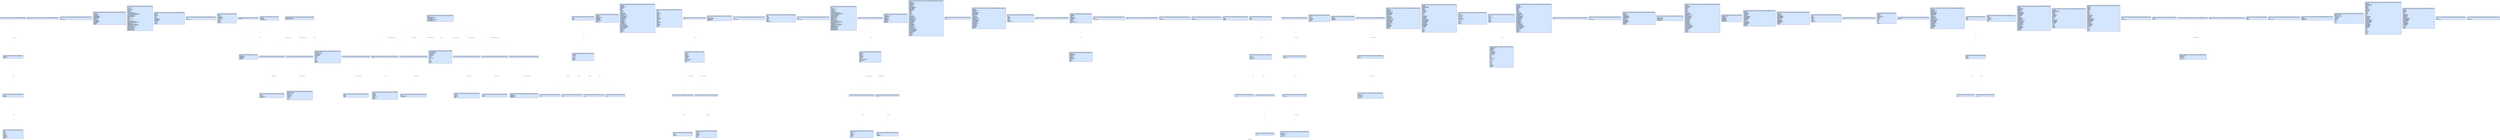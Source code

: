 digraph EntityGraph {
  compound=true;
    bgcolor="white"; 
    fontcolor="black"; fontname="Helvetica"; fontsize="10.0"; 
    ranksep="equally"; 
    label="Entity Graph"; 
    URL="http://tools.hibernate.org";
  edge [
        color="lightgrey", 
        fontcolor="black", 
        fontname="Helvetica", 
        fontsize="8.0",         
        labelangle=-25.0, 
        labeldistance=1.5
        ];
  node [
       fontcolor="black",
       fontname="Helvetica", 
       fontsize="10.0", 
       shape=record, 
       fillcolor="#D4E5FE", 
       style="solid,filled"];

  /* Node com.hack23.cia.model.external.val.partier.impl.SwedenPoliticalParty */
  com_dot_hack23_dot_cia_dot_model_dot_external_dot_val_dot_partier_dot_impl_dot_SwedenPoliticalParty [ label = "{ com\.hack23\.cia\.model\.external\.val\.partier\.impl\.SwedenPoliticalParty| address\l city\l coAddress\l email\l faxNumber\l partyId\l partyName\l phoneNumber\l postCode\l registeredDate\l shortCode\l website\l }", URL="com/hack23/cia/model/external/val/partier/impl/SwedenPoliticalParty.html" ]
  /* Subclass edges for com.hack23.cia.model.external.val.partier.impl.SwedenPoliticalParty */
  
  /* Property edges/nodes for com_dot_hack23_dot_cia_dot_model_dot_external_dot_val_dot_partier_dot_impl_dot_SwedenPoliticalParty */
     
     
     
     
     
     
     
     
     
     
     
     
  /* Node com.hack23.cia.model.internal.application.data.document.impl.ViewRiksdagenDocumentTypeDailySummary */
  com_dot_hack23_dot_cia_dot_model_dot_internal_dot_application_dot_data_dot_document_dot_impl_dot_ViewRiksdagenDocumentTypeDailySummary [ label = "{ com\.hack23\.cia\.model\.internal\.application\.data\.document\.impl\.ViewRiksdagenDocumentTypeDailySummary| total\l }", URL="com/hack23/cia/model/internal/application/data/document/impl/ViewRiksdagenDocumentTypeDailySummary.html" ]
  /* Subclass edges for com.hack23.cia.model.internal.application.data.document.impl.ViewRiksdagenDocumentTypeDailySummary */
  
  /* Property edges/nodes for com_dot_hack23_dot_cia_dot_model_dot_internal_dot_application_dot_data_dot_document_dot_impl_dot_ViewRiksdagenDocumentTypeDailySummary */
     
  /* Node com.hack23.cia.model.external.val.partier.impl.SwedenElectionTypeContainerElement */
  com_dot_hack23_dot_cia_dot_model_dot_external_dot_val_dot_partier_dot_impl_dot_SwedenElectionTypeContainerElement [ label = "{ com\.hack23\.cia\.model\.external\.val\.partier\.impl\.SwedenElectionTypeContainerElement| }", URL="com/hack23/cia/model/external/val/partier/impl/SwedenElectionTypeContainerElement.html" ]
  /* Subclass edges for com.hack23.cia.model.external.val.partier.impl.SwedenElectionTypeContainerElement */
  
  /* Property edges/nodes for com_dot_hack23_dot_cia_dot_model_dot_external_dot_val_dot_partier_dot_impl_dot_SwedenElectionTypeContainerElement */
     com_dot_hack23_dot_cia_dot_model_dot_external_dot_val_dot_partier_dot_impl_dot_SwedenElectionTypeContainerElement -> com_dot_hack23_dot_cia_dot_model_dot_external_dot_val_dot_partier_dot_impl_dot_SwedenElectionType [ 
        label="electionTypes" 
        ]
     
  /* Node com.hack23.cia.model.internal.application.data.impl.ViewApplicationActionEventPageElementDailySummary */
  com_dot_hack23_dot_cia_dot_model_dot_internal_dot_application_dot_data_dot_impl_dot_ViewApplicationActionEventPageElementDailySummary [ label = "{ com\.hack23\.cia\.model\.internal\.application\.data\.impl\.ViewApplicationActionEventPageElementDailySummary| hits\l rank\l rankPercentage\l }", URL="com/hack23/cia/model/internal/application/data/impl/ViewApplicationActionEventPageElementDailySummary.html" ]
  /* Subclass edges for com.hack23.cia.model.internal.application.data.impl.ViewApplicationActionEventPageElementDailySummary */
  
  /* Property edges/nodes for com_dot_hack23_dot_cia_dot_model_dot_internal_dot_application_dot_data_dot_impl_dot_ViewApplicationActionEventPageElementDailySummary */
     
     
     
  /* Node com.hack23.cia.model.internal.application.data.committee.impl.ViewRiksdagenVoteDataBallotSummaryAnnual */
  com_dot_hack23_dot_cia_dot_model_dot_internal_dot_application_dot_data_dot_committee_dot_impl_dot_ViewRiksdagenVoteDataBallotSummaryAnnual [ label = "{ com\.hack23\.cia\.model\.internal\.application\.data\.committee\.impl\.ViewRiksdagenVoteDataBallotSummaryAnnual| absentVotes\l abstainVotes\l approvedBallots\l avgBornYear\l avgPercentageAbsent\l avgPercentageAbstain\l avgPercentageMale\l avgPercentageNo\l avgPercentageYes\l noVotes\l numberBallots\l percentageAbsent\l percentageAbstain\l percentageApproved\l percentageNo\l percentageYes\l totalVotes\l yesVotes\l }", URL="com/hack23/cia/model/internal/application/data/committee/impl/ViewRiksdagenVoteDataBallotSummaryAnnual.html" ]
  /* Subclass edges for com.hack23.cia.model.internal.application.data.committee.impl.ViewRiksdagenVoteDataBallotSummaryAnnual */
  
  /* Property edges/nodes for com_dot_hack23_dot_cia_dot_model_dot_internal_dot_application_dot_data_dot_committee_dot_impl_dot_ViewRiksdagenVoteDataBallotSummaryAnnual */
     
     
     
     
     
     
     
     
     
     
     
     
     
     
     
     
     
     
  /* Node com.hack23.cia.model.internal.application.data.politician.impl.ViewRiksdagenPolitician */
  com_dot_hack23_dot_cia_dot_model_dot_internal_dot_application_dot_data_dot_politician_dot_impl_dot_ViewRiksdagenPolitician [ label = "{ com\.hack23\.cia\.model\.internal\.application\.data\.politician\.impl\.ViewRiksdagenPolitician| active\l activeCommittee\l activeEu\l activeGovernment\l activeParliament\l activeParty\l activeSpeaker\l bornYear\l currentAssignments\l currentCommitteeAssignments\l currentCommitteeLeadershipAssignments\l currentCommitteeSubstituteAssignments\l currentMinistryAssignments\l currentPartyAssignments\l currentSpeakerAssignments\l firstAssignmentDate\l firstName\l gender\l lastAssignmentDate\l lastName\l party\l totalAssignments\l totalCommitteeAssignments\l totalCommitteeLeadershipAssignments\l totalCommitteeSubstituteAssignments\l totalDaysServed\l totalDaysServedCommittee\l totalDaysServedCommitteeLeadership\l totalDaysServedCommitteeSubstitute\l totalDaysServedEu\l totalDaysServedGovernment\l totalDaysServedParliament\l totalDaysServedParty\l totalDaysServedSpeaker\l totalMinistryAssignments\l totalPartyAssignments\l totalSpeakerAssignments\l }", URL="com/hack23/cia/model/internal/application/data/politician/impl/ViewRiksdagenPolitician.html" ]
  /* Subclass edges for com.hack23.cia.model.internal.application.data.politician.impl.ViewRiksdagenPolitician */
  
  /* Property edges/nodes for com_dot_hack23_dot_cia_dot_model_dot_internal_dot_application_dot_data_dot_politician_dot_impl_dot_ViewRiksdagenPolitician */
     
     
     
     
     
     
     
     
     
     
     
     
     
     
     
     
     
     
     
     
     
     
     
     
     
     
     
     
     
     
     
     
     
     
     
     
     
  /* Node com.hack23.cia.model.internal.application.data.committee.impl.ViewRiksdagenVoteDataBallotSummary */
  com_dot_hack23_dot_cia_dot_model_dot_internal_dot_application_dot_data_dot_committee_dot_impl_dot_ViewRiksdagenVoteDataBallotSummary [ label = "{ com\.hack23\.cia\.model\.internal\.application\.data\.committee\.impl\.ViewRiksdagenVoteDataBallotSummary| absentVotes\l abstainVotes\l approved\l avgBornYear\l ballotType\l label\l noVotes\l noWinner\l percentageAbsent\l percentageAbstain\l percentageMale\l percentageNo\l percentageYes\l rm\l totalVotes\l voteDate\l yesVotes\l }", URL="com/hack23/cia/model/internal/application/data/committee/impl/ViewRiksdagenVoteDataBallotSummary.html" ]
  /* Subclass edges for com.hack23.cia.model.internal.application.data.committee.impl.ViewRiksdagenVoteDataBallotSummary */
  
  /* Property edges/nodes for com_dot_hack23_dot_cia_dot_model_dot_internal_dot_application_dot_data_dot_committee_dot_impl_dot_ViewRiksdagenVoteDataBallotSummary */
     
     
     
     
     
     
     
     
     
     
     
     
     
     
     
     
     
  /* Node com.hack23.cia.model.internal.application.data.impl.ViewApplicationActionEventPageAnnualSummary */
  com_dot_hack23_dot_cia_dot_model_dot_internal_dot_application_dot_data_dot_impl_dot_ViewApplicationActionEventPageAnnualSummary [ label = "{ com\.hack23\.cia\.model\.internal\.application\.data\.impl\.ViewApplicationActionEventPageAnnualSummary| hits\l rank\l rankPercentage\l }", URL="com/hack23/cia/model/internal/application/data/impl/ViewApplicationActionEventPageAnnualSummary.html" ]
  /* Subclass edges for com.hack23.cia.model.internal.application.data.impl.ViewApplicationActionEventPageAnnualSummary */
  
  /* Property edges/nodes for com_dot_hack23_dot_cia_dot_model_dot_internal_dot_application_dot_data_dot_impl_dot_ViewApplicationActionEventPageAnnualSummary */
     
     
     
  /* Node com.hack23.cia.model.internal.application.user.impl.UserAccount */
  com_dot_hack23_dot_cia_dot_model_dot_internal_dot_application_dot_user_dot_impl_dot_UserAccount [ label = "{ com\.hack23\.cia\.model\.internal\.application\.user\.impl\.UserAccount| country\l createdDate\l email\l modelObjectId\l modelObjectVersion\l numberOfVisits\l userEmailStatus\l userId\l userLockStatus\l userRole\l userType\l username\l userpassword\l }", URL="com/hack23/cia/model/internal/application/user/impl/UserAccount.html" ]
  /* Subclass edges for com.hack23.cia.model.internal.application.user.impl.UserAccount */
  
  /* Property edges/nodes for com_dot_hack23_dot_cia_dot_model_dot_internal_dot_application_dot_user_dot_impl_dot_UserAccount */
     
     
     
     
     
     
     
     
     
     
     
     
     
     
  /* Node com.hack23.cia.model.internal.application.system.impl.DomainPortal */
  com_dot_hack23_dot_cia_dot_model_dot_internal_dot_application_dot_system_dot_impl_dot_DomainPortal [ label = "{ com\.hack23\.cia\.model\.internal\.application\.system\.impl\.DomainPortal| domainName\l }", URL="com/hack23/cia/model/internal/application/system/impl/DomainPortal.html" ]
  /* Subclass edges for com.hack23.cia.model.internal.application.system.impl.DomainPortal */
  
  /* Property edges/nodes for com_dot_hack23_dot_cia_dot_model_dot_internal_dot_application_dot_system_dot_impl_dot_DomainPortal */
     
  /* Node com.hack23.cia.model.external.riksdagen.utskottsforslag.impl.CommitteeProposalComponentData */
  com_dot_hack23_dot_cia_dot_model_dot_external_dot_riksdagen_dot_utskottsforslag_dot_impl_dot_CommitteeProposalComponentData [ label = "{ com\.hack23\.cia\.model\.external\.riksdagen\.utskottsforslag\.impl\.CommitteeProposalComponentData| againstProposalContainer\l committeeProposalContainer\l document\l }", URL="com/hack23/cia/model/external/riksdagen/utskottsforslag/impl/CommitteeProposalComponentData.html" ]
  /* Subclass edges for com.hack23.cia.model.external.riksdagen.utskottsforslag.impl.CommitteeProposalComponentData */
  
  /* Property edges/nodes for com_dot_hack23_dot_cia_dot_model_dot_external_dot_riksdagen_dot_utskottsforslag_dot_impl_dot_CommitteeProposalComponentData */
     com_dot_hack23_dot_cia_dot_model_dot_external_dot_riksdagen_dot_utskottsforslag_dot_impl_dot_CommitteeProposalComponentData -> com_dot_hack23_dot_cia_dot_model_dot_external_dot_riksdagen_dot_utskottsforslag_dot_impl_dot_AgainstProposalContainer [ 
        label="againstProposalContainer" 
        ]
     
     com_dot_hack23_dot_cia_dot_model_dot_external_dot_riksdagen_dot_utskottsforslag_dot_impl_dot_CommitteeProposalComponentData -> com_dot_hack23_dot_cia_dot_model_dot_external_dot_riksdagen_dot_utskottsforslag_dot_impl_dot_CommitteeProposalContainer [ 
        label="committeeProposalContainer" 
        ]
     
     com_dot_hack23_dot_cia_dot_model_dot_external_dot_riksdagen_dot_utskottsforslag_dot_impl_dot_CommitteeProposalComponentData -> com_dot_hack23_dot_cia_dot_model_dot_external_dot_riksdagen_dot_utskottsforslag_dot_impl_dot_CommitteeDocumentData [ 
        label="document" 
        ]
     
  /* Node com.hack23.cia.model.external.riksdagen.dokumentstatus.impl.DocumentPersonReferenceData */
  com_dot_hack23_dot_cia_dot_model_dot_external_dot_riksdagen_dot_dokumentstatus_dot_impl_dot_DocumentPersonReferenceData [ label = "{ com\.hack23\.cia\.model\.external\.riksdagen\.dokumentstatus\.impl\.DocumentPersonReferenceData| orderNumber\l partyShortCode\l personReferenceId\l referenceName\l roleDescription\l }", URL="com/hack23/cia/model/external/riksdagen/dokumentstatus/impl/DocumentPersonReferenceData.html" ]
  /* Subclass edges for com.hack23.cia.model.external.riksdagen.dokumentstatus.impl.DocumentPersonReferenceData */
  
  /* Property edges/nodes for com_dot_hack23_dot_cia_dot_model_dot_external_dot_riksdagen_dot_dokumentstatus_dot_impl_dot_DocumentPersonReferenceData */
     
     
     
     
     
  /* Node com.hack23.cia.model.external.riksdagen.dokumentstatus.impl.DocumentProposalData */
  com_dot_hack23_dot_cia_dot_model_dot_external_dot_riksdagen_dot_dokumentstatus_dot_impl_dot_DocumentProposalData [ label = "{ com\.hack23\.cia\.model\.external\.riksdagen\.dokumentstatus\.impl\.DocumentProposalData| chamber\l committee\l decisionType\l designation\l processedIn\l proposalNumber\l wording\l wording2\l wording3\l wording4\l }", URL="com/hack23/cia/model/external/riksdagen/dokumentstatus/impl/DocumentProposalData.html" ]
  /* Subclass edges for com.hack23.cia.model.external.riksdagen.dokumentstatus.impl.DocumentProposalData */
  
  /* Property edges/nodes for com_dot_hack23_dot_cia_dot_model_dot_external_dot_riksdagen_dot_dokumentstatus_dot_impl_dot_DocumentProposalData */
     
     
     
     
     
     
     
     
     
     
  /* Node com.hack23.cia.model.external.worldbank.countries.impl.CountriesElement */
  com_dot_hack23_dot_cia_dot_model_dot_external_dot_worldbank_dot_countries_dot_impl_dot_CountriesElement [ label = "{ com\.hack23\.cia\.model\.external\.worldbank\.countries\.impl\.CountriesElement| page\l pages\l perPage\l total\l }", URL="com/hack23/cia/model/external/worldbank/countries/impl/CountriesElement.html" ]
  /* Subclass edges for com.hack23.cia.model.external.worldbank.countries.impl.CountriesElement */
  
  /* Property edges/nodes for com_dot_hack23_dot_cia_dot_model_dot_external_dot_worldbank_dot_countries_dot_impl_dot_CountriesElement */
     com_dot_hack23_dot_cia_dot_model_dot_external_dot_worldbank_dot_countries_dot_impl_dot_CountriesElement -> com_dot_hack23_dot_cia_dot_model_dot_external_dot_worldbank_dot_countries_dot_impl_dot_CountryElement [ 
        label="country" 
        ]
     
     
     
     
     
  /* Node com.hack23.cia.model.internal.application.system.impl.LanguageContentData */
  com_dot_hack23_dot_cia_dot_model_dot_internal_dot_application_dot_system_dot_impl_dot_LanguageContentData [ label = "{ com\.hack23\.cia\.model\.internal\.application\.system\.impl\.LanguageContentData| createdDate\l fromLanguage\l keyGroup\l languageContentType\l languageValue\l lastModifiedDate\l locationContext\l modelObjectId\l modelObjectVersion\l refKey\l toLanguage\l }", URL="com/hack23/cia/model/internal/application/system/impl/LanguageContentData.html" ]
  /* Subclass edges for com.hack23.cia.model.internal.application.system.impl.LanguageContentData */
  
  /* Property edges/nodes for com_dot_hack23_dot_cia_dot_model_dot_internal_dot_application_dot_system_dot_impl_dot_LanguageContentData */
     
     
     
     
     
     
     
     
     
     
     
  /* Node com.hack23.cia.model.external.riksdagen.dokumentstatus.impl.DocumentDetailData */
  com_dot_hack23_dot_cia_dot_model_dot_external_dot_riksdagen_dot_dokumentstatus_dot_impl_dot_DocumentDetailData [ label = "{ com\.hack23\.cia\.model\.external\.riksdagen\.dokumentstatus\.impl\.DocumentDetailData| code\l detailName\l text\l }", URL="com/hack23/cia/model/external/riksdagen/dokumentstatus/impl/DocumentDetailData.html" ]
  /* Subclass edges for com.hack23.cia.model.external.riksdagen.dokumentstatus.impl.DocumentDetailData */
  
  /* Property edges/nodes for com_dot_hack23_dot_cia_dot_model_dot_external_dot_riksdagen_dot_dokumentstatus_dot_impl_dot_DocumentDetailData */
     
     
     
  /* Node com.hack23.cia.model.internal.application.data.committee.impl.ViewRiksdagenVoteDataBallotPoliticianSummaryAnnual */
  com_dot_hack23_dot_cia_dot_model_dot_internal_dot_application_dot_data_dot_committee_dot_impl_dot_ViewRiksdagenVoteDataBallotPoliticianSummaryAnnual [ label = "{ com\.hack23\.cia\.model\.internal\.application\.data\.committee\.impl\.ViewRiksdagenVoteDataBallotPoliticianSummaryAnnual| absentVotes\l abstainVotes\l approvedPercentage\l approvedTotal\l avgBornYear\l bornYear\l firstName\l gender\l lastName\l noVotes\l numberBallots\l party\l partyAbsentVotes\l partyAbstainVotes\l partyAvgBornYear\l partyAvgPercentageMale\l partyNoVotes\l partyPercentageAbsent\l partyPercentageAbstain\l partyPercentageNo\l partyPercentageYes\l partyTotalVotes\l partyWonPercentage\l partyWonTotal\l partyYesVotes\l percentageAbsent\l percentageAbstain\l percentageNo\l percentageYes\l politicianAbsentVotes\l politicianAbstainVotes\l politicianNoVotes\l politicianPercentageAbsent\l politicianPercentageAbstain\l politicianPercentageNo\l politicianPercentageYes\l politicianYesVotes\l rebelPercentage\l rebelTotal\l totalVotes\l wonPercentage\l wonTotal\l yesVotes\l }", URL="com/hack23/cia/model/internal/application/data/committee/impl/ViewRiksdagenVoteDataBallotPoliticianSummaryAnnual.html" ]
  /* Subclass edges for com.hack23.cia.model.internal.application.data.committee.impl.ViewRiksdagenVoteDataBallotPoliticianSummaryAnnual */
  
  /* Property edges/nodes for com_dot_hack23_dot_cia_dot_model_dot_internal_dot_application_dot_data_dot_committee_dot_impl_dot_ViewRiksdagenVoteDataBallotPoliticianSummaryAnnual */
     
     
     
     
     
     
     
     
     
     
     
     
     
     
     
     
     
     
     
     
     
     
     
     
     
     
     
     
     
     
     
     
     
     
     
     
     
     
     
     
     
     
     
  /* Node com.hack23.cia.model.internal.application.data.party.impl.ViewRiksdagenPartyMember */
  com_dot_hack23_dot_cia_dot_model_dot_internal_dot_application_dot_data_dot_party_dot_impl_dot_ViewRiksdagenPartyMember [ label = "{ com\.hack23\.cia\.model\.internal\.application\.data\.party\.impl\.ViewRiksdagenPartyMember| address\l bornYear\l city\l coAddress\l electionRegion\l email\l faxNumber\l firstName\l gender\l hangarGuid\l hjid\l imageUrl192\l imageUrl80\l imageUrlMax\l lastName\l party\l partyId\l partyName\l personUrlXml\l phoneNumber\l place\l postCode\l registeredDate\l shortCode\l status\l website\l }", URL="com/hack23/cia/model/internal/application/data/party/impl/ViewRiksdagenPartyMember.html" ]
  /* Subclass edges for com.hack23.cia.model.internal.application.data.party.impl.ViewRiksdagenPartyMember */
  
  /* Property edges/nodes for com_dot_hack23_dot_cia_dot_model_dot_internal_dot_application_dot_data_dot_party_dot_impl_dot_ViewRiksdagenPartyMember */
     
     
     
     
     
     
     
     
     
     
     
     
     
     
     
     
     
     
     
     
     
     
     
     
     
     
  /* Node com.hack23.cia.model.external.riksdagen.person.impl.DetailData */
  com_dot_hack23_dot_cia_dot_model_dot_external_dot_riksdagen_dot_person_dot_impl_dot_DetailData [ label = "{ com\.hack23\.cia\.model\.external\.riksdagen\.person\.impl\.DetailData| code\l detail\l detailType\l intressentId\l }", URL="com/hack23/cia/model/external/riksdagen/person/impl/DetailData.html" ]
  /* Subclass edges for com.hack23.cia.model.external.riksdagen.person.impl.DetailData */
  
  /* Property edges/nodes for com_dot_hack23_dot_cia_dot_model_dot_external_dot_riksdagen_dot_person_dot_impl_dot_DetailData */
     
     
     
     
  /* Node com.hack23.cia.model.external.riksdagen.dokumentstatus.impl.DocumentAttachmentContainer */
  com_dot_hack23_dot_cia_dot_model_dot_external_dot_riksdagen_dot_dokumentstatus_dot_impl_dot_DocumentAttachmentContainer [ label = "{ com\.hack23\.cia\.model\.external\.riksdagen\.dokumentstatus\.impl\.DocumentAttachmentContainer| }", URL="com/hack23/cia/model/external/riksdagen/dokumentstatus/impl/DocumentAttachmentContainer.html" ]
  /* Subclass edges for com.hack23.cia.model.external.riksdagen.dokumentstatus.impl.DocumentAttachmentContainer */
  
  /* Property edges/nodes for com_dot_hack23_dot_cia_dot_model_dot_external_dot_riksdagen_dot_dokumentstatus_dot_impl_dot_DocumentAttachmentContainer */
     com_dot_hack23_dot_cia_dot_model_dot_external_dot_riksdagen_dot_dokumentstatus_dot_impl_dot_DocumentAttachmentContainer -> com_dot_hack23_dot_cia_dot_model_dot_external_dot_riksdagen_dot_dokumentstatus_dot_impl_dot_DocumentAttachment [ 
        label="documentAttachmentList" 
        ]
     
  /* Node com.hack23.cia.model.internal.application.data.ministry.impl.ViewRiksdagenMinistry */
  com_dot_hack23_dot_cia_dot_model_dot_internal_dot_application_dot_data_dot_ministry_dot_impl_dot_ViewRiksdagenMinistry [ label = "{ com\.hack23\.cia\.model\.internal\.application\.data\.ministry\.impl\.ViewRiksdagenMinistry| active\l currentMemberSize\l firstAssignmentDate\l lastAssignmentDate\l totalAssignments\l totalDaysServed\l }", URL="com/hack23/cia/model/internal/application/data/ministry/impl/ViewRiksdagenMinistry.html" ]
  /* Subclass edges for com.hack23.cia.model.internal.application.data.ministry.impl.ViewRiksdagenMinistry */
  
  /* Property edges/nodes for com_dot_hack23_dot_cia_dot_model_dot_internal_dot_application_dot_data_dot_ministry_dot_impl_dot_ViewRiksdagenMinistry */
     
     
     
     
     
     
  /* Node com.hack23.cia.model.internal.application.system.impl.Agency */
  com_dot_hack23_dot_cia_dot_model_dot_internal_dot_application_dot_system_dot_impl_dot_Agency [ label = "{ com\.hack23\.cia\.model\.internal\.application\.system\.impl\.Agency| agencyName\l description\l modelObjectId\l modelObjectVersion\l }", URL="com/hack23/cia/model/internal/application/system/impl/Agency.html" ]
  /* Subclass edges for com.hack23.cia.model.internal.application.system.impl.Agency */
  
  /* Property edges/nodes for com_dot_hack23_dot_cia_dot_model_dot_internal_dot_application_dot_system_dot_impl_dot_Agency */
     
     
     
     
     com_dot_hack23_dot_cia_dot_model_dot_internal_dot_application_dot_system_dot_impl_dot_Agency -> com_dot_hack23_dot_cia_dot_model_dot_internal_dot_application_dot_system_dot_impl_dot_Portal [ 
        label="portals" 
        ]
     
  /* Node com.hack23.cia.model.internal.application.data.impl.ViewApplicationActionEventPageModeHourlySummary */
  com_dot_hack23_dot_cia_dot_model_dot_internal_dot_application_dot_data_dot_impl_dot_ViewApplicationActionEventPageModeHourlySummary [ label = "{ com\.hack23\.cia\.model\.internal\.application\.data\.impl\.ViewApplicationActionEventPageModeHourlySummary| hits\l rank\l rankPercentage\l }", URL="com/hack23/cia/model/internal/application/data/impl/ViewApplicationActionEventPageModeHourlySummary.html" ]
  /* Subclass edges for com.hack23.cia.model.internal.application.data.impl.ViewApplicationActionEventPageModeHourlySummary */
  
  /* Property edges/nodes for com_dot_hack23_dot_cia_dot_model_dot_internal_dot_application_dot_data_dot_impl_dot_ViewApplicationActionEventPageModeHourlySummary */
     
     
     
  /* Node com.hack23.cia.model.internal.application.data.ministry.impl.ViewRiksdagenGovermentRoleMember */
  com_dot_hack23_dot_cia_dot_model_dot_internal_dot_application_dot_data_dot_ministry_dot_impl_dot_ViewRiksdagenGovermentRoleMember [ label = "{ com\.hack23\.cia\.model\.internal\.application\.data\.ministry\.impl\.ViewRiksdagenGovermentRoleMember| active\l detail\l firstName\l fromDate\l lastName\l party\l personId\l roleCode\l toDate\l totalDaysServed\l }", URL="com/hack23/cia/model/internal/application/data/ministry/impl/ViewRiksdagenGovermentRoleMember.html" ]
  /* Subclass edges for com.hack23.cia.model.internal.application.data.ministry.impl.ViewRiksdagenGovermentRoleMember */
  
  /* Property edges/nodes for com_dot_hack23_dot_cia_dot_model_dot_internal_dot_application_dot_data_dot_ministry_dot_impl_dot_ViewRiksdagenGovermentRoleMember */
     
     
     
     
     
     
     
     
     
     
  /* Node com.hack23.cia.model.internal.application.data.impl.ViewApplicationActionEventPageElementHourlySummary */
  com_dot_hack23_dot_cia_dot_model_dot_internal_dot_application_dot_data_dot_impl_dot_ViewApplicationActionEventPageElementHourlySummary [ label = "{ com\.hack23\.cia\.model\.internal\.application\.data\.impl\.ViewApplicationActionEventPageElementHourlySummary| hits\l rank\l rankPercentage\l }", URL="com/hack23/cia/model/internal/application/data/impl/ViewApplicationActionEventPageElementHourlySummary.html" ]
  /* Subclass edges for com.hack23.cia.model.internal.application.data.impl.ViewApplicationActionEventPageElementHourlySummary */
  
  /* Property edges/nodes for com_dot_hack23_dot_cia_dot_model_dot_internal_dot_application_dot_data_dot_impl_dot_ViewApplicationActionEventPageElementHourlySummary */
     
     
     
  /* Node com.hack23.cia.model.external.riksdagen.utskottsforslag.impl.CommitteeDocumentData */
  com_dot_hack23_dot_cia_dot_model_dot_external_dot_riksdagen_dot_utskottsforslag_dot_impl_dot_CommitteeDocumentData [ label = "{ com\.hack23\.cia\.model\.external\.riksdagen\.utskottsforslag\.impl\.CommitteeDocumentData| committeeProposalUrlXml\l createdDate\l documentStatusUrlWww\l documentStatusUrlXml\l documentUrlHtml\l documentUrlText\l endNumber\l hangarId\l label\l org\l publicDate\l rm\l status\l subTitle\l subType\l tempLabel\l title\l }", URL="com/hack23/cia/model/external/riksdagen/utskottsforslag/impl/CommitteeDocumentData.html" ]
  /* Subclass edges for com.hack23.cia.model.external.riksdagen.utskottsforslag.impl.CommitteeDocumentData */
  
  /* Property edges/nodes for com_dot_hack23_dot_cia_dot_model_dot_external_dot_riksdagen_dot_utskottsforslag_dot_impl_dot_CommitteeDocumentData */
     
     
     
     
     
     
     
     
     
     
     
     
     
     
     
     
     
  /* Node com.hack23.cia.model.internal.application.data.party.impl.ViewRiksdagenPartySummary */
  com_dot_hack23_dot_cia_dot_model_dot_internal_dot_application_dot_data_dot_party_dot_impl_dot_ViewRiksdagenPartySummary [ label = "{ com\.hack23\.cia\.model\.internal\.application\.data\.party\.impl\.ViewRiksdagenPartySummary| active\l activeCommittee\l activeEu\l activeGovernment\l activeParliament\l activeParty\l activeSpeaker\l currentAssignments\l currentCommitteeAssignments\l currentCommitteeLeadershipAssignments\l currentCommitteeSubstituteAssignments\l currentMinistryAssignments\l currentPartyAssignments\l currentSpeakerAssignments\l firstAssignmentDate\l lastAssignmentDate\l totalActiveCommittee\l totalActiveEu\l totalActiveGovernment\l totalActiveParliament\l totalAssignments\l totalCommitteeAssignments\l totalCommitteeLeadershipAssignments\l totalCommitteeSubstituteAssignments\l totalDaysServed\l totalDaysServedCommittee\l totalDaysServedCommitteeLeadership\l totalDaysServedCommitteeSubstitute\l totalDaysServedEu\l totalDaysServedGovernment\l totalDaysServedParliament\l totalDaysServedParty\l totalDaysServedSpeaker\l totalMinistryAssignments\l totalPartyAssignments\l totalSpeakerAssignments\l }", URL="com/hack23/cia/model/internal/application/data/party/impl/ViewRiksdagenPartySummary.html" ]
  /* Subclass edges for com.hack23.cia.model.internal.application.data.party.impl.ViewRiksdagenPartySummary */
  
  /* Property edges/nodes for com_dot_hack23_dot_cia_dot_model_dot_internal_dot_application_dot_data_dot_party_dot_impl_dot_ViewRiksdagenPartySummary */
     
     
     
     
     
     
     
     
     
     
     
     
     
     
     
     
     
     
     
     
     
     
     
     
     
     
     
     
     
     
     
     
     
     
     
     
  /* Node com.hack23.cia.model.external.val.partier.impl.SwedenElectionRegion */
  com_dot_hack23_dot_cia_dot_model_dot_external_dot_val_dot_partier_dot_impl_dot_SwedenElectionRegion [ label = "{ com\.hack23\.cia\.model\.external\.val\.partier\.impl\.SwedenElectionRegion| countyId\l municipalId\l regionName\l }", URL="com/hack23/cia/model/external/val/partier/impl/SwedenElectionRegion.html" ]
  /* Subclass edges for com.hack23.cia.model.external.val.partier.impl.SwedenElectionRegion */
  
  /* Property edges/nodes for com_dot_hack23_dot_cia_dot_model_dot_external_dot_val_dot_partier_dot_impl_dot_SwedenElectionRegion */
     
     
     com_dot_hack23_dot_cia_dot_model_dot_external_dot_val_dot_partier_dot_impl_dot_SwedenElectionRegion -> com_dot_hack23_dot_cia_dot_model_dot_external_dot_val_dot_partier_dot_impl_dot_SwedenPoliticalParty [ 
        label="parties" 
        ]
     
     
  /* Node com.hack23.cia.model.external.riksdagen.personlista.impl.DetailElement */
  com_dot_hack23_dot_cia_dot_model_dot_external_dot_riksdagen_dot_personlista_dot_impl_dot_DetailElement [ label = "{ com\.hack23\.cia\.model\.external\.riksdagen\.personlista\.impl\.DetailElement| code\l detail\l detailType\l intressentId\l }", URL="com/hack23/cia/model/external/riksdagen/personlista/impl/DetailElement.html" ]
  /* Subclass edges for com.hack23.cia.model.external.riksdagen.personlista.impl.DetailElement */
  
  /* Property edges/nodes for com_dot_hack23_dot_cia_dot_model_dot_external_dot_riksdagen_dot_personlista_dot_impl_dot_DetailElement */
     
     
     
     
  /* Node com.hack23.cia.model.internal.application.system.impl.ApplicationConfiguration */
  com_dot_hack23_dot_cia_dot_model_dot_internal_dot_application_dot_system_dot_impl_dot_ApplicationConfiguration [ label = "{ com\.hack23\.cia\.model\.internal\.application\.system\.impl\.ApplicationConfiguration| component\l componentDescription\l componentTitle\l configDescription\l configTitle\l configurationGroup\l createdDate\l modelObjectId\l modelObjectVersion\l propertyId\l propertyValue\l updatedDate\l }", URL="com/hack23/cia/model/internal/application/system/impl/ApplicationConfiguration.html" ]
  /* Subclass edges for com.hack23.cia.model.internal.application.system.impl.ApplicationConfiguration */
  
  /* Property edges/nodes for com_dot_hack23_dot_cia_dot_model_dot_internal_dot_application_dot_system_dot_impl_dot_ApplicationConfiguration */
     
     
     
     
     
     
     
     
     
     
     
     
  /* Node com.hack23.cia.model.external.riksdagen.dokumentstatus.impl.DocumentProposalContainer */
  com_dot_hack23_dot_cia_dot_model_dot_external_dot_riksdagen_dot_dokumentstatus_dot_impl_dot_DocumentProposalContainer [ label = "{ com\.hack23\.cia\.model\.external\.riksdagen\.dokumentstatus\.impl\.DocumentProposalContainer| proposal\l }", URL="com/hack23/cia/model/external/riksdagen/dokumentstatus/impl/DocumentProposalContainer.html" ]
  /* Subclass edges for com.hack23.cia.model.external.riksdagen.dokumentstatus.impl.DocumentProposalContainer */
  
  /* Property edges/nodes for com_dot_hack23_dot_cia_dot_model_dot_external_dot_riksdagen_dot_dokumentstatus_dot_impl_dot_DocumentProposalContainer */
     com_dot_hack23_dot_cia_dot_model_dot_external_dot_riksdagen_dot_dokumentstatus_dot_impl_dot_DocumentProposalContainer -> com_dot_hack23_dot_cia_dot_model_dot_external_dot_riksdagen_dot_dokumentstatus_dot_impl_dot_DocumentProposalData [ 
        label="proposal" 
        ]
     
  /* Node com.hack23.cia.model.internal.application.data.committee.impl.ViewRiksdagenVoteDataBallotPoliticianSummaryDaily */
  com_dot_hack23_dot_cia_dot_model_dot_internal_dot_application_dot_data_dot_committee_dot_impl_dot_ViewRiksdagenVoteDataBallotPoliticianSummaryDaily [ label = "{ com\.hack23\.cia\.model\.internal\.application\.data\.committee\.impl\.ViewRiksdagenVoteDataBallotPoliticianSummaryDaily| absentVotes\l abstainVotes\l approvedPercentage\l approvedTotal\l avgAbsentVotes\l avgAbstainVotes\l avgBornYear\l avgNoVotes\l avgPercentageAbsent\l avgPercentageAbstain\l avgPercentageMale\l avgPercentageNo\l avgPercentageYes\l avgTotalVotes\l avgYesVotes\l bornYear\l firstName\l gender\l lastName\l noVotes\l numberBallots\l party\l partyAbsentVotes\l partyAbstainVotes\l partyAvgBornYear\l partyAvgPercentageMale\l partyNoVotes\l partyPercentageAbsent\l partyPercentageAbstain\l partyPercentageNo\l partyPercentageYes\l partyTotalVotes\l partyWonPercentage\l partyWonTotal\l partyYesVotes\l percentageAbsent\l percentageAbstain\l percentageApproved\l percentageNo\l percentageYes\l politicianAbsentVotes\l politicianAbstainVotes\l politicianNoVotes\l politicianPercentageAbsent\l politicianPercentageAbstain\l politicianPercentageNo\l politicianPercentageYes\l politicianYesVotes\l rebelPercentage\l rebelTotal\l totalVotes\l wonPercentage\l wonTotal\l yesVotes\l }", URL="com/hack23/cia/model/internal/application/data/committee/impl/ViewRiksdagenVoteDataBallotPoliticianSummaryDaily.html" ]
  /* Subclass edges for com.hack23.cia.model.internal.application.data.committee.impl.ViewRiksdagenVoteDataBallotPoliticianSummaryDaily */
  
  /* Property edges/nodes for com_dot_hack23_dot_cia_dot_model_dot_internal_dot_application_dot_data_dot_committee_dot_impl_dot_ViewRiksdagenVoteDataBallotPoliticianSummaryDaily */
     
     
     
     
     
     
     
     
     
     
     
     
     
     
     
     
     
     
     
     
     
     
     
     
     
     
     
     
     
     
     
     
     
     
     
     
     
     
     
     
     
     
     
     
     
     
     
     
     
     
     
     
     
     
  /* Node com.hack23.cia.model.external.riksdagen.documentcontent.impl.DocumentContentData */
  com_dot_hack23_dot_cia_dot_model_dot_external_dot_riksdagen_dot_documentcontent_dot_impl_dot_DocumentContentData [ label = "{ com\.hack23\.cia\.model\.external\.riksdagen\.documentcontent\.impl\.DocumentContentData| content\l id\l }", URL="com/hack23/cia/model/external/riksdagen/documentcontent/impl/DocumentContentData.html" ]
  /* Subclass edges for com.hack23.cia.model.external.riksdagen.documentcontent.impl.DocumentContentData */
  
  /* Property edges/nodes for com_dot_hack23_dot_cia_dot_model_dot_external_dot_riksdagen_dot_documentcontent_dot_impl_dot_DocumentContentData */
     
     
  /* Node com.hack23.cia.model.internal.application.data.committee.impl.ViewRiksdagenVoteDataBallotPartySummaryAnnual */
  com_dot_hack23_dot_cia_dot_model_dot_internal_dot_application_dot_data_dot_committee_dot_impl_dot_ViewRiksdagenVoteDataBallotPartySummaryAnnual [ label = "{ com\.hack23\.cia\.model\.internal\.application\.data\.committee\.impl\.ViewRiksdagenVoteDataBallotPartySummaryAnnual| absentVotes\l abstainVotes\l approvedPercentage\l approvedTotal\l avgBornYear\l avgPercentageAbsent\l avgPercentageAbstain\l avgPercentageMale\l avgPercentageNo\l avgPercentageYes\l noVotes\l numberBallots\l partyAbsentVotes\l partyAbstainVotes\l partyAvgBornYear\l partyAvgPercentageMale\l partyNoVotes\l partyPercentageAbsent\l partyPercentageAbstain\l partyPercentageNo\l partyPercentageYes\l partyTotalVotes\l partyWonPercentage\l partyWonTotal\l partyYesVotes\l percentageAbsent\l percentageAbstain\l percentageNo\l percentageYes\l totalVotes\l yesVotes\l }", URL="com/hack23/cia/model/internal/application/data/committee/impl/ViewRiksdagenVoteDataBallotPartySummaryAnnual.html" ]
  /* Subclass edges for com.hack23.cia.model.internal.application.data.committee.impl.ViewRiksdagenVoteDataBallotPartySummaryAnnual */
  
  /* Property edges/nodes for com_dot_hack23_dot_cia_dot_model_dot_internal_dot_application_dot_data_dot_committee_dot_impl_dot_ViewRiksdagenVoteDataBallotPartySummaryAnnual */
     
     
     
     
     
     
     
     
     
     
     
     
     
     
     
     
     
     
     
     
     
     
     
     
     
     
     
     
     
     
     
  /* Node com.hack23.cia.model.internal.application.data.party.impl.ViewRiksdagenPartyRoleMember */
  com_dot_hack23_dot_cia_dot_model_dot_internal_dot_application_dot_data_dot_party_dot_impl_dot_ViewRiksdagenPartyRoleMember [ label = "{ com\.hack23\.cia\.model\.internal\.application\.data\.party\.impl\.ViewRiksdagenPartyRoleMember| active\l detail\l firstName\l fromDate\l lastName\l party\l personId\l roleCode\l toDate\l totalDaysServed\l }", URL="com/hack23/cia/model/internal/application/data/party/impl/ViewRiksdagenPartyRoleMember.html" ]
  /* Subclass edges for com.hack23.cia.model.internal.application.data.party.impl.ViewRiksdagenPartyRoleMember */
  
  /* Property edges/nodes for com_dot_hack23_dot_cia_dot_model_dot_internal_dot_application_dot_data_dot_party_dot_impl_dot_ViewRiksdagenPartyRoleMember */
     
     
     
     
     
     
     
     
     
     
  /* Node com.hack23.cia.model.internal.application.data.document.impl.ViewRiksdagenPoliticianDocumentDailySummary */
  com_dot_hack23_dot_cia_dot_model_dot_internal_dot_application_dot_data_dot_document_dot_impl_dot_ViewRiksdagenPoliticianDocumentDailySummary [ label = "{ com\.hack23\.cia\.model\.internal\.application\.data\.document\.impl\.ViewRiksdagenPoliticianDocumentDailySummary| total\l }", URL="com/hack23/cia/model/internal/application/data/document/impl/ViewRiksdagenPoliticianDocumentDailySummary.html" ]
  /* Subclass edges for com.hack23.cia.model.internal.application.data.document.impl.ViewRiksdagenPoliticianDocumentDailySummary */
  
  /* Property edges/nodes for com_dot_hack23_dot_cia_dot_model_dot_internal_dot_application_dot_data_dot_document_dot_impl_dot_ViewRiksdagenPoliticianDocumentDailySummary */
     
  /* Node com.hack23.cia.model.internal.application.system.impl.ApplicationSession */
  com_dot_hack23_dot_cia_dot_model_dot_internal_dot_application_dot_system_dot_impl_dot_ApplicationSession [ label = "{ com\.hack23\.cia\.model\.internal\.application\.system\.impl\.ApplicationSession| createdDate\l destroyedDate\l ipInformation\l locale\l modelObjectId\l modelObjectVersion\l operatingSystem\l screenSize\l sessionId\l sessionType\l timeZone\l userAgentInformation\l userId\l }", URL="com/hack23/cia/model/internal/application/system/impl/ApplicationSession.html" ]
  /* Subclass edges for com.hack23.cia.model.internal.application.system.impl.ApplicationSession */
  
  /* Property edges/nodes for com_dot_hack23_dot_cia_dot_model_dot_internal_dot_application_dot_system_dot_impl_dot_ApplicationSession */
     
     
     com_dot_hack23_dot_cia_dot_model_dot_internal_dot_application_dot_system_dot_impl_dot_ApplicationSession -> com_dot_hack23_dot_cia_dot_model_dot_internal_dot_application_dot_system_dot_impl_dot_ApplicationActionEvent [ 
        label="events" 
        ]
     
     
     
     
     
     
     
     
     
     
     
     
  /* Node com.hack23.cia.model.internal.application.data.impl.ViewApplicationActionEventPageModeWeeklySummary */
  com_dot_hack23_dot_cia_dot_model_dot_internal_dot_application_dot_data_dot_impl_dot_ViewApplicationActionEventPageModeWeeklySummary [ label = "{ com\.hack23\.cia\.model\.internal\.application\.data\.impl\.ViewApplicationActionEventPageModeWeeklySummary| hits\l rank\l rankPercentage\l }", URL="com/hack23/cia/model/internal/application/data/impl/ViewApplicationActionEventPageModeWeeklySummary.html" ]
  /* Subclass edges for com.hack23.cia.model.internal.application.data.impl.ViewApplicationActionEventPageModeWeeklySummary */
  
  /* Property edges/nodes for com_dot_hack23_dot_cia_dot_model_dot_internal_dot_application_dot_data_dot_impl_dot_ViewApplicationActionEventPageModeWeeklySummary */
     
     
     
  /* Node com.hack23.cia.model.internal.application.data.document.impl.ViewRiksdagenPartyDocumentDailySummary */
  com_dot_hack23_dot_cia_dot_model_dot_internal_dot_application_dot_data_dot_document_dot_impl_dot_ViewRiksdagenPartyDocumentDailySummary [ label = "{ com\.hack23\.cia\.model\.internal\.application\.data\.document\.impl\.ViewRiksdagenPartyDocumentDailySummary| total\l }", URL="com/hack23/cia/model/internal/application/data/document/impl/ViewRiksdagenPartyDocumentDailySummary.html" ]
  /* Subclass edges for com.hack23.cia.model.internal.application.data.document.impl.ViewRiksdagenPartyDocumentDailySummary */
  
  /* Property edges/nodes for com_dot_hack23_dot_cia_dot_model_dot_internal_dot_application_dot_data_dot_document_dot_impl_dot_ViewRiksdagenPartyDocumentDailySummary */
     
  /* Node com.hack23.cia.model.internal.application.data.impl.ViewApplicationActionEventPageModeDailySummary */
  com_dot_hack23_dot_cia_dot_model_dot_internal_dot_application_dot_data_dot_impl_dot_ViewApplicationActionEventPageModeDailySummary [ label = "{ com\.hack23\.cia\.model\.internal\.application\.data\.impl\.ViewApplicationActionEventPageModeDailySummary| hits\l rank\l rankPercentage\l }", URL="com/hack23/cia/model/internal/application/data/impl/ViewApplicationActionEventPageModeDailySummary.html" ]
  /* Subclass edges for com.hack23.cia.model.internal.application.data.impl.ViewApplicationActionEventPageModeDailySummary */
  
  /* Property edges/nodes for com_dot_hack23_dot_cia_dot_model_dot_internal_dot_application_dot_data_dot_impl_dot_ViewApplicationActionEventPageModeDailySummary */
     
     
     
  /* Node com.hack23.cia.model.internal.application.data.impl.ViewApplicationActionEventPageHourlySummary */
  com_dot_hack23_dot_cia_dot_model_dot_internal_dot_application_dot_data_dot_impl_dot_ViewApplicationActionEventPageHourlySummary [ label = "{ com\.hack23\.cia\.model\.internal\.application\.data\.impl\.ViewApplicationActionEventPageHourlySummary| hits\l rank\l rankPercentage\l }", URL="com/hack23/cia/model/internal/application/data/impl/ViewApplicationActionEventPageHourlySummary.html" ]
  /* Subclass edges for com.hack23.cia.model.internal.application.data.impl.ViewApplicationActionEventPageHourlySummary */
  
  /* Property edges/nodes for com_dot_hack23_dot_cia_dot_model_dot_internal_dot_application_dot_data_dot_impl_dot_ViewApplicationActionEventPageHourlySummary */
     
     
     
  /* Node com.hack23.cia.model.external.riksdagen.personlista.impl.PersonAssignmentElement */
  com_dot_hack23_dot_cia_dot_model_dot_external_dot_riksdagen_dot_personlista_dot_impl_dot_PersonAssignmentElement [ label = "{ com\.hack23\.cia\.model\.external\.riksdagen\.personlista\.impl\.PersonAssignmentElement| }", URL="com/hack23/cia/model/external/riksdagen/personlista/impl/PersonAssignmentElement.html" ]
  /* Subclass edges for com.hack23.cia.model.external.riksdagen.personlista.impl.PersonAssignmentElement */
  
  /* Property edges/nodes for com_dot_hack23_dot_cia_dot_model_dot_external_dot_riksdagen_dot_personlista_dot_impl_dot_PersonAssignmentElement */
     com_dot_hack23_dot_cia_dot_model_dot_external_dot_riksdagen_dot_personlista_dot_impl_dot_PersonAssignmentElement -> com_dot_hack23_dot_cia_dot_model_dot_external_dot_riksdagen_dot_personlista_dot_impl_dot_AssignmentElement [ 
        label="uppdrag" 
        ]
     
  /* Node com.hack23.cia.model.external.riksdagen.personlista.impl.PersonContainerElement */
  com_dot_hack23_dot_cia_dot_model_dot_external_dot_riksdagen_dot_personlista_dot_impl_dot_PersonContainerElement [ label = "{ com\.hack23\.cia\.model\.external\.riksdagen\.personlista\.impl\.PersonContainerElement| }", URL="com/hack23/cia/model/external/riksdagen/personlista/impl/PersonContainerElement.html" ]
  /* Subclass edges for com.hack23.cia.model.external.riksdagen.personlista.impl.PersonContainerElement */
  
  /* Property edges/nodes for com_dot_hack23_dot_cia_dot_model_dot_external_dot_riksdagen_dot_personlista_dot_impl_dot_PersonContainerElement */
     com_dot_hack23_dot_cia_dot_model_dot_external_dot_riksdagen_dot_personlista_dot_impl_dot_PersonContainerElement -> com_dot_hack23_dot_cia_dot_model_dot_external_dot_riksdagen_dot_personlista_dot_impl_dot_PersonElement [ 
        label="person" 
        ]
     
  /* Node com.hack23.cia.model.internal.application.data.audit.impl.ViewAuditAuthorSummary */
  com_dot_hack23_dot_cia_dot_model_dot_internal_dot_application_dot_data_dot_audit_dot_impl_dot_ViewAuditAuthorSummary [ label = "{ com\.hack23\.cia\.model\.internal\.application\.data\.audit\.impl\.ViewAuditAuthorSummary| author\l changes\l firstDate\l lastDate\l }", URL="com/hack23/cia/model/internal/application/data/audit/impl/ViewAuditAuthorSummary.html" ]
  /* Subclass edges for com.hack23.cia.model.internal.application.data.audit.impl.ViewAuditAuthorSummary */
  
  /* Property edges/nodes for com_dot_hack23_dot_cia_dot_model_dot_internal_dot_application_dot_data_dot_audit_dot_impl_dot_ViewAuditAuthorSummary */
     
     
     
     
  /* Node com.hack23.cia.model.external.worldbank.indicators.impl.IndicatorElement */
  com_dot_hack23_dot_cia_dot_model_dot_external_dot_worldbank_dot_indicators_dot_impl_dot_IndicatorElement [ label = "{ com\.hack23\.cia\.model\.external\.worldbank\.indicators\.impl\.IndicatorElement| id\l indicatorName\l source\l sourceNote\l sourceOrganization\l topics\l }", URL="com/hack23/cia/model/external/worldbank/indicators/impl/IndicatorElement.html" ]
  /* Subclass edges for com.hack23.cia.model.external.worldbank.indicators.impl.IndicatorElement */
  
  /* Property edges/nodes for com_dot_hack23_dot_cia_dot_model_dot_external_dot_worldbank_dot_indicators_dot_impl_dot_IndicatorElement */
     
     
     com_dot_hack23_dot_cia_dot_model_dot_external_dot_worldbank_dot_indicators_dot_impl_dot_IndicatorElement -> com_dot_hack23_dot_cia_dot_model_dot_external_dot_worldbank_dot_indicators_dot_impl_dot_Source [ 
        label="source" 
        arrowtail="diamond"
        ]
      /* Node component org.hibernate.mapping.Component([org.hibernate.mapping.Property(id), org.hibernate.mapping.Property(value)]) */
      com_dot_hack23_dot_cia_dot_model_dot_external_dot_worldbank_dot_indicators_dot_impl_dot_Source [ 
        label = "{ com\.hack23\.cia\.model\.external\.worldbank\.indicators\.impl\.Source| id\l value\l }"
           ]
  /* Property edges/nodes for com_dot_hack23_dot_cia_dot_model_dot_external_dot_worldbank_dot_indicators_dot_impl_dot_Source */
     
     
     
     
     
     com_dot_hack23_dot_cia_dot_model_dot_external_dot_worldbank_dot_indicators_dot_impl_dot_IndicatorElement -> com_dot_hack23_dot_cia_dot_model_dot_external_dot_worldbank_dot_indicators_dot_impl_dot_Topics [ 
        label="topics" 
        ]
     
  /* Node com.hack23.cia.model.external.worldbank.countries.impl.CountryElement */
  com_dot_hack23_dot_cia_dot_model_dot_external_dot_worldbank_dot_countries_dot_impl_dot_CountryElement [ label = "{ com\.hack23\.cia\.model\.external\.worldbank\.countries\.impl\.CountryElement| adminregion\l capitalCity\l countryName\l id\l incomeLevel\l iso2Code\l latitude\l lendingType\l longitude\l region\l }", URL="com/hack23/cia/model/external/worldbank/countries/impl/CountryElement.html" ]
  /* Subclass edges for com.hack23.cia.model.external.worldbank.countries.impl.CountryElement */
  
  /* Property edges/nodes for com_dot_hack23_dot_cia_dot_model_dot_external_dot_worldbank_dot_countries_dot_impl_dot_CountryElement */
     com_dot_hack23_dot_cia_dot_model_dot_external_dot_worldbank_dot_countries_dot_impl_dot_CountryElement -> com_dot_hack23_dot_cia_dot_model_dot_external_dot_worldbank_dot_countries_dot_impl_dot_Adminregion [ 
        label="adminregion" 
        arrowtail="diamond"
        ]
      /* Node component org.hibernate.mapping.Component([org.hibernate.mapping.Property(id), org.hibernate.mapping.Property(value)]) */
      com_dot_hack23_dot_cia_dot_model_dot_external_dot_worldbank_dot_countries_dot_impl_dot_Adminregion [ 
        label = "{ com\.hack23\.cia\.model\.external\.worldbank\.countries\.impl\.Adminregion| id\l value\l }"
           ]
  /* Property edges/nodes for com_dot_hack23_dot_cia_dot_model_dot_external_dot_worldbank_dot_countries_dot_impl_dot_Adminregion */
     
     
     
     
     
     
     com_dot_hack23_dot_cia_dot_model_dot_external_dot_worldbank_dot_countries_dot_impl_dot_CountryElement -> com_dot_hack23_dot_cia_dot_model_dot_external_dot_worldbank_dot_countries_dot_impl_dot_IncomeLevel [ 
        label="incomeLevel" 
        arrowtail="diamond"
        ]
      /* Node component org.hibernate.mapping.Component([org.hibernate.mapping.Property(id), org.hibernate.mapping.Property(value)]) */
      com_dot_hack23_dot_cia_dot_model_dot_external_dot_worldbank_dot_countries_dot_impl_dot_IncomeLevel [ 
        label = "{ com\.hack23\.cia\.model\.external\.worldbank\.countries\.impl\.IncomeLevel| id\l value\l }"
           ]
  /* Property edges/nodes for com_dot_hack23_dot_cia_dot_model_dot_external_dot_worldbank_dot_countries_dot_impl_dot_IncomeLevel */
     
     
     
     
     
     com_dot_hack23_dot_cia_dot_model_dot_external_dot_worldbank_dot_countries_dot_impl_dot_CountryElement -> com_dot_hack23_dot_cia_dot_model_dot_external_dot_worldbank_dot_countries_dot_impl_dot_LendingType [ 
        label="lendingType" 
        arrowtail="diamond"
        ]
      /* Node component org.hibernate.mapping.Component([org.hibernate.mapping.Property(id), org.hibernate.mapping.Property(value)]) */
      com_dot_hack23_dot_cia_dot_model_dot_external_dot_worldbank_dot_countries_dot_impl_dot_LendingType [ 
        label = "{ com\.hack23\.cia\.model\.external\.worldbank\.countries\.impl\.LendingType| id\l value\l }"
           ]
  /* Property edges/nodes for com_dot_hack23_dot_cia_dot_model_dot_external_dot_worldbank_dot_countries_dot_impl_dot_LendingType */
     
     
     
     
     com_dot_hack23_dot_cia_dot_model_dot_external_dot_worldbank_dot_countries_dot_impl_dot_CountryElement -> com_dot_hack23_dot_cia_dot_model_dot_external_dot_worldbank_dot_countries_dot_impl_dot_Region [ 
        label="region" 
        arrowtail="diamond"
        ]
      /* Node component org.hibernate.mapping.Component([org.hibernate.mapping.Property(id), org.hibernate.mapping.Property(value)]) */
      com_dot_hack23_dot_cia_dot_model_dot_external_dot_worldbank_dot_countries_dot_impl_dot_Region [ 
        label = "{ com\.hack23\.cia\.model\.external\.worldbank\.countries\.impl\.Region| id\l value\l }"
           ]
  /* Property edges/nodes for com_dot_hack23_dot_cia_dot_model_dot_external_dot_worldbank_dot_countries_dot_impl_dot_Region */
     
     
     
  /* Node com.hack23.cia.model.external.val.partier.impl.SwedenElectionType */
  com_dot_hack23_dot_cia_dot_model_dot_external_dot_val_dot_partier_dot_impl_dot_SwedenElectionType [ label = "{ com\.hack23\.cia\.model\.external\.val\.partier\.impl\.SwedenElectionType| electionCode\l electionType\l region\l }", URL="com/hack23/cia/model/external/val/partier/impl/SwedenElectionType.html" ]
  /* Subclass edges for com.hack23.cia.model.external.val.partier.impl.SwedenElectionType */
  
  /* Property edges/nodes for com_dot_hack23_dot_cia_dot_model_dot_external_dot_val_dot_partier_dot_impl_dot_SwedenElectionType */
     
     
     com_dot_hack23_dot_cia_dot_model_dot_external_dot_val_dot_partier_dot_impl_dot_SwedenElectionType -> com_dot_hack23_dot_cia_dot_model_dot_external_dot_val_dot_partier_dot_impl_dot_SwedenElectionRegion [ 
        label="region" 
        ]
     
  /* Node com.hack23.cia.model.external.riksdagen.utskottsforslag.impl.CommitteeProposalData */
  com_dot_hack23_dot_cia_dot_model_dot_external_dot_riksdagen_dot_utskottsforslag_dot_impl_dot_CommitteeProposalData [ label = "{ com\.hack23\.cia\.model\.external\.riksdagen\.utskottsforslag\.impl\.CommitteeProposalData| againstProposalNumber\l againstProposalParties\l ballotId\l ballotSummaryItem\l ballotUrlXml\l committeeReport\l decisionType\l header\l issueNumber\l proposal\l rm\l winner\l }", URL="com/hack23/cia/model/external/riksdagen/utskottsforslag/impl/CommitteeProposalData.html" ]
  /* Subclass edges for com.hack23.cia.model.external.riksdagen.utskottsforslag.impl.CommitteeProposalData */
  
  /* Property edges/nodes for com_dot_hack23_dot_cia_dot_model_dot_external_dot_riksdagen_dot_utskottsforslag_dot_impl_dot_CommitteeProposalData */
     
     
     
     
     
     
     
     
     
     
     
     
  /* Node com.hack23.cia.model.external.val.kommunvalkrets.impl.SwedenMunicipalityElectionRegionData */
  com_dot_hack23_dot_cia_dot_model_dot_external_dot_val_dot_kommunvalkrets_dot_impl_dot_SwedenMunicipalityElectionRegionData [ label = "{ com\.hack23\.cia\.model\.external\.val\.kommunvalkrets\.impl\.SwedenMunicipalityElectionRegionData| code\l electionRegionName\l firstRound\l numberOfSeats\l numberOfVoters\l rest\l secondRound\l }", URL="com/hack23/cia/model/external/val/kommunvalkrets/impl/SwedenMunicipalityElectionRegionData.html" ]
  /* Subclass edges for com.hack23.cia.model.external.val.kommunvalkrets.impl.SwedenMunicipalityElectionRegionData */
  
  /* Property edges/nodes for com_dot_hack23_dot_cia_dot_model_dot_external_dot_val_dot_kommunvalkrets_dot_impl_dot_SwedenMunicipalityElectionRegionData */
     
     
     
     
     
     
     
  /* Node com.hack23.cia.model.external.riksdagen.person.impl.PersonContainerData */
  com_dot_hack23_dot_cia_dot_model_dot_external_dot_riksdagen_dot_person_dot_impl_dot_PersonContainerData [ label = "{ com\.hack23\.cia\.model\.external\.riksdagen\.person\.impl\.PersonContainerData| person\l }", URL="com/hack23/cia/model/external/riksdagen/person/impl/PersonContainerData.html" ]
  /* Subclass edges for com.hack23.cia.model.external.riksdagen.person.impl.PersonContainerData */
  
  /* Property edges/nodes for com_dot_hack23_dot_cia_dot_model_dot_external_dot_riksdagen_dot_person_dot_impl_dot_PersonContainerData */
     com_dot_hack23_dot_cia_dot_model_dot_external_dot_riksdagen_dot_person_dot_impl_dot_PersonContainerData -> com_dot_hack23_dot_cia_dot_model_dot_external_dot_riksdagen_dot_person_dot_impl_dot_PersonData [ 
        label="person" 
        ]
     
  /* Node com.hack23.cia.model.internal.application.data.rules.impl.RuleViolation */
  com_dot_hack23_dot_cia_dot_model_dot_internal_dot_application_dot_data_dot_rules_dot_impl_dot_RuleViolation [ label = "{ com\.hack23\.cia\.model\.internal\.application\.data\.rules\.impl\.RuleViolation| detectedDate\l name\l positive\l referenceId\l resourceType\l ruleDescription\l ruleGroup\l ruleName\l status\l }", URL="com/hack23/cia/model/internal/application/data/rules/impl/RuleViolation.html" ]
  /* Subclass edges for com.hack23.cia.model.internal.application.data.rules.impl.RuleViolation */
  
  /* Property edges/nodes for com_dot_hack23_dot_cia_dot_model_dot_internal_dot_application_dot_data_dot_rules_dot_impl_dot_RuleViolation */
     
     
     
     
     
     
     
     
     
  /* Node com.hack23.cia.model.external.riksdagen.utskottsforslag.impl.AgainstProposalContainer */
  com_dot_hack23_dot_cia_dot_model_dot_external_dot_riksdagen_dot_utskottsforslag_dot_impl_dot_AgainstProposalContainer [ label = "{ com\.hack23\.cia\.model\.external\.riksdagen\.utskottsforslag\.impl\.AgainstProposalContainer| }", URL="com/hack23/cia/model/external/riksdagen/utskottsforslag/impl/AgainstProposalContainer.html" ]
  /* Subclass edges for com.hack23.cia.model.external.riksdagen.utskottsforslag.impl.AgainstProposalContainer */
  
  /* Property edges/nodes for com_dot_hack23_dot_cia_dot_model_dot_external_dot_riksdagen_dot_utskottsforslag_dot_impl_dot_AgainstProposalContainer */
     com_dot_hack23_dot_cia_dot_model_dot_external_dot_riksdagen_dot_utskottsforslag_dot_impl_dot_AgainstProposalContainer -> com_dot_hack23_dot_cia_dot_model_dot_external_dot_riksdagen_dot_utskottsforslag_dot_impl_dot_AgainstProposalData [ 
        label="againstProposalList" 
        ]
     
  /* Node com.hack23.cia.model.internal.application.data.party.impl.ViewRiksdagenParty */
  com_dot_hack23_dot_cia_dot_model_dot_internal_dot_application_dot_data_dot_party_dot_impl_dot_ViewRiksdagenParty [ label = "{ com\.hack23\.cia\.model\.internal\.application\.data\.party\.impl\.ViewRiksdagenParty| headCount\l partyName\l partyNumber\l registeredDate\l website\l }", URL="com/hack23/cia/model/internal/application/data/party/impl/ViewRiksdagenParty.html" ]
  /* Subclass edges for com.hack23.cia.model.internal.application.data.party.impl.ViewRiksdagenParty */
  
  /* Property edges/nodes for com_dot_hack23_dot_cia_dot_model_dot_internal_dot_application_dot_data_dot_party_dot_impl_dot_ViewRiksdagenParty */
     
     
     
     
     
  /* Node com.hack23.cia.model.external.val.landstingvalkrets.impl.SwedenCountyElectoralRegion */
  com_dot_hack23_dot_cia_dot_model_dot_external_dot_val_dot_landstingvalkrets_dot_impl_dot_SwedenCountyElectoralRegion [ label = "{ com\.hack23\.cia\.model\.external\.val\.landstingvalkrets\.impl\.SwedenCountyElectoralRegion| code\l countyName\l seats\l }", URL="com/hack23/cia/model/external/val/landstingvalkrets/impl/SwedenCountyElectoralRegion.html" ]
  /* Subclass edges for com.hack23.cia.model.external.val.landstingvalkrets.impl.SwedenCountyElectoralRegion */
  
  /* Property edges/nodes for com_dot_hack23_dot_cia_dot_model_dot_external_dot_val_dot_landstingvalkrets_dot_impl_dot_SwedenCountyElectoralRegion */
     
     
     com_dot_hack23_dot_cia_dot_model_dot_external_dot_val_dot_landstingvalkrets_dot_impl_dot_SwedenCountyElectoralRegion -> com_dot_hack23_dot_cia_dot_model_dot_external_dot_val_dot_landstingvalkrets_dot_impl_dot_SwedenCountyElectoralArea [ 
        label="landstingsvalkrets" 
        ]
     
     
  /* Node com.hack23.cia.model.external.riksdagen.dokumentstatus.impl.DocumentReferenceContainer */
  com_dot_hack23_dot_cia_dot_model_dot_external_dot_riksdagen_dot_dokumentstatus_dot_impl_dot_DocumentReferenceContainer [ label = "{ com\.hack23\.cia\.model\.external\.riksdagen\.dokumentstatus\.impl\.DocumentReferenceContainer| }", URL="com/hack23/cia/model/external/riksdagen/dokumentstatus/impl/DocumentReferenceContainer.html" ]
  /* Subclass edges for com.hack23.cia.model.external.riksdagen.dokumentstatus.impl.DocumentReferenceContainer */
  
  /* Property edges/nodes for com_dot_hack23_dot_cia_dot_model_dot_external_dot_riksdagen_dot_dokumentstatus_dot_impl_dot_DocumentReferenceContainer */
     com_dot_hack23_dot_cia_dot_model_dot_external_dot_riksdagen_dot_dokumentstatus_dot_impl_dot_DocumentReferenceContainer -> com_dot_hack23_dot_cia_dot_model_dot_external_dot_riksdagen_dot_dokumentstatus_dot_impl_dot_DocumentReferenceData [ 
        label="documentReferenceList" 
        ]
     
  /* Node com.hack23.cia.model.internal.application.data.committee.impl.ViewRiksdagenVoteDataBallotPartySummaryMonthly */
  com_dot_hack23_dot_cia_dot_model_dot_internal_dot_application_dot_data_dot_committee_dot_impl_dot_ViewRiksdagenVoteDataBallotPartySummaryMonthly [ label = "{ com\.hack23\.cia\.model\.internal\.application\.data\.committee\.impl\.ViewRiksdagenVoteDataBallotPartySummaryMonthly| absentVotes\l abstainVotes\l approvedPercentage\l approvedTotal\l avgBornYear\l avgPercentageAbsent\l avgPercentageAbstain\l avgPercentageMale\l avgPercentageNo\l avgPercentageYes\l noVotes\l numberBallots\l partyAbsentVotes\l partyAbstainVotes\l partyAvgBornYear\l partyAvgPercentageMale\l partyNoVotes\l partyPercentageAbsent\l partyPercentageAbstain\l partyPercentageNo\l partyPercentageYes\l partyTotalVotes\l partyWonPercentage\l partyWonTotal\l partyYesVotes\l percentageAbsent\l percentageAbstain\l percentageNo\l percentageYes\l totalVotes\l yesVotes\l }", URL="com/hack23/cia/model/internal/application/data/committee/impl/ViewRiksdagenVoteDataBallotPartySummaryMonthly.html" ]
  /* Subclass edges for com.hack23.cia.model.internal.application.data.committee.impl.ViewRiksdagenVoteDataBallotPartySummaryMonthly */
  
  /* Property edges/nodes for com_dot_hack23_dot_cia_dot_model_dot_internal_dot_application_dot_data_dot_committee_dot_impl_dot_ViewRiksdagenVoteDataBallotPartySummaryMonthly */
     
     
     
     
     
     
     
     
     
     
     
     
     
     
     
     
     
     
     
     
     
     
     
     
     
     
     
     
     
     
     
  /* Node com.hack23.cia.model.external.worldbank.indicators.impl.IndicatorsElement */
  com_dot_hack23_dot_cia_dot_model_dot_external_dot_worldbank_dot_indicators_dot_impl_dot_IndicatorsElement [ label = "{ com\.hack23\.cia\.model\.external\.worldbank\.indicators\.impl\.IndicatorsElement| page\l pages\l perPage\l total\l }", URL="com/hack23/cia/model/external/worldbank/indicators/impl/IndicatorsElement.html" ]
  /* Subclass edges for com.hack23.cia.model.external.worldbank.indicators.impl.IndicatorsElement */
  
  /* Property edges/nodes for com_dot_hack23_dot_cia_dot_model_dot_external_dot_worldbank_dot_indicators_dot_impl_dot_IndicatorsElement */
     com_dot_hack23_dot_cia_dot_model_dot_external_dot_worldbank_dot_indicators_dot_impl_dot_IndicatorsElement -> com_dot_hack23_dot_cia_dot_model_dot_external_dot_worldbank_dot_indicators_dot_impl_dot_IndicatorElement [ 
        label="indicator" 
        ]
     
     
     
     
     
  /* Node com.hack23.cia.model.external.riksdagen.personlista.impl.PersonDetailElement */
  com_dot_hack23_dot_cia_dot_model_dot_external_dot_riksdagen_dot_personlista_dot_impl_dot_PersonDetailElement [ label = "{ com\.hack23\.cia\.model\.external\.riksdagen\.personlista\.impl\.PersonDetailElement| detailList\l }", URL="com/hack23/cia/model/external/riksdagen/personlista/impl/PersonDetailElement.html" ]
  /* Subclass edges for com.hack23.cia.model.external.riksdagen.personlista.impl.PersonDetailElement */
  
  /* Property edges/nodes for com_dot_hack23_dot_cia_dot_model_dot_external_dot_riksdagen_dot_personlista_dot_impl_dot_PersonDetailElement */
     com_dot_hack23_dot_cia_dot_model_dot_external_dot_riksdagen_dot_personlista_dot_impl_dot_PersonDetailElement -> com_dot_hack23_dot_cia_dot_model_dot_external_dot_riksdagen_dot_personlista_dot_impl_dot_DetailElement [ 
        label="detailList" 
        ]
     
  /* Node com.hack23.cia.model.internal.application.data.committee.impl.ViewRiksdagenCommitteeBallotDecisionPartySummary */
  com_dot_hack23_dot_cia_dot_model_dot_internal_dot_application_dot_data_dot_committee_dot_impl_dot_ViewRiksdagenCommitteeBallotDecisionPartySummary [ label = "{ com\.hack23\.cia\.model\.internal\.application\.data\.committee\.impl\.ViewRiksdagenCommitteeBallotDecisionPartySummary| absentVotes\l abstainVotes\l againstProposalNumber\l againstProposalParties\l approved\l avgBornYear\l ballotId\l ballotType\l committeeReport\l createdDate\l decisionType\l endNumber\l label\l noVotes\l noWinner\l org\l partyAbsentVotes\l partyAbstainVotes\l partyApproved\l partyAvgBornYear\l partyNoVotes\l partyNoWinner\l partyPercentageAbsent\l partyPercentageAbstain\l partyPercentageMale\l partyPercentageNo\l partyPercentageYes\l partyTotalVotes\l partyYesVotes\l percentageAbsent\l percentageAbstain\l percentageMale\l percentageNo\l percentageYes\l publicDate\l rm\l subTitle\l title\l totalVotes\l voteDate\l winner\l yesVotes\l }", URL="com/hack23/cia/model/internal/application/data/committee/impl/ViewRiksdagenCommitteeBallotDecisionPartySummary.html" ]
  /* Subclass edges for com.hack23.cia.model.internal.application.data.committee.impl.ViewRiksdagenCommitteeBallotDecisionPartySummary */
  
  /* Property edges/nodes for com_dot_hack23_dot_cia_dot_model_dot_internal_dot_application_dot_data_dot_committee_dot_impl_dot_ViewRiksdagenCommitteeBallotDecisionPartySummary */
     
     
     
     
     
     
     
     
     
     
     
     
     
     
     
     
     
     
     
     
     
     
     
     
     
     
     
     
     
     
     
     
     
     
     
     
     
     
     
     
     
     
  /* Node com.hack23.cia.model.external.riksdagen.person.impl.PersonDetailData */
  com_dot_hack23_dot_cia_dot_model_dot_external_dot_riksdagen_dot_person_dot_impl_dot_PersonDetailData [ label = "{ com\.hack23\.cia\.model\.external\.riksdagen\.person\.impl\.PersonDetailData| }", URL="com/hack23/cia/model/external/riksdagen/person/impl/PersonDetailData.html" ]
  /* Subclass edges for com.hack23.cia.model.external.riksdagen.person.impl.PersonDetailData */
  
  /* Property edges/nodes for com_dot_hack23_dot_cia_dot_model_dot_external_dot_riksdagen_dot_person_dot_impl_dot_PersonDetailData */
     com_dot_hack23_dot_cia_dot_model_dot_external_dot_riksdagen_dot_person_dot_impl_dot_PersonDetailData -> com_dot_hack23_dot_cia_dot_model_dot_external_dot_riksdagen_dot_person_dot_impl_dot_DetailData [ 
        label="detailList" 
        ]
     
  /* Node com.hack23.cia.model.internal.application.data.document.impl.ViewRiksdagenPoliticianDocument */
  com_dot_hack23_dot_cia_dot_model_dot_internal_dot_application_dot_data_dot_document_dot_impl_dot_ViewRiksdagenPoliticianDocument [ label = "{ com\.hack23\.cia\.model\.internal\.application\.data\.document\.impl\.ViewRiksdagenPoliticianDocument| docId\l documentType\l label\l madePublicDate\l numberValue\l orderNumber\l org\l partyShortCode\l personReferenceId\l referenceName\l rm\l roleDescription\l status\l subTitle\l subType\l tempLabel\l title\l }", URL="com/hack23/cia/model/internal/application/data/document/impl/ViewRiksdagenPoliticianDocument.html" ]
  /* Subclass edges for com.hack23.cia.model.internal.application.data.document.impl.ViewRiksdagenPoliticianDocument */
  
  /* Property edges/nodes for com_dot_hack23_dot_cia_dot_model_dot_internal_dot_application_dot_data_dot_document_dot_impl_dot_ViewRiksdagenPoliticianDocument */
     
     
     
     
     
     
     
     
     
     
     
     
     
     
     
     
     
  /* Node com.hack23.cia.model.external.riksdagen.person.impl.AssignmentData */
  com_dot_hack23_dot_cia_dot_model_dot_external_dot_riksdagen_dot_person_dot_impl_dot_AssignmentData [ label = "{ com\.hack23\.cia\.model\.external\.riksdagen\.person\.impl\.AssignmentData| assignmentType\l detail\l fromDate\l intressentId\l orderNumber\l orgCode\l roleCode\l status\l toDate\l }", URL="com/hack23/cia/model/external/riksdagen/person/impl/AssignmentData.html" ]
  /* Subclass edges for com.hack23.cia.model.external.riksdagen.person.impl.AssignmentData */
  
  /* Property edges/nodes for com_dot_hack23_dot_cia_dot_model_dot_external_dot_riksdagen_dot_person_dot_impl_dot_AssignmentData */
     
     
     
     
     
     
     
     
     
  /* Node com.hack23.cia.model.external.riksdagen.dokumentlista.impl.DocumentContainerElement */
  com_dot_hack23_dot_cia_dot_model_dot_external_dot_riksdagen_dot_dokumentlista_dot_impl_dot_DocumentContainerElement [ label = "{ com\.hack23\.cia\.model\.external\.riksdagen\.dokumentlista\.impl\.DocumentContainerElement| created\l datum\l debug\l documentVersion\l hits\l hitsFrom\l hitsTo\l nextPage\l page\l totalPages\l warning\l }", URL="com/hack23/cia/model/external/riksdagen/dokumentlista/impl/DocumentContainerElement.html" ]
  /* Subclass edges for com.hack23.cia.model.external.riksdagen.dokumentlista.impl.DocumentContainerElement */
  
  /* Property edges/nodes for com_dot_hack23_dot_cia_dot_model_dot_external_dot_riksdagen_dot_dokumentlista_dot_impl_dot_DocumentContainerElement */
     
     
     
     
     com_dot_hack23_dot_cia_dot_model_dot_external_dot_riksdagen_dot_dokumentlista_dot_impl_dot_DocumentContainerElement -> com_dot_hack23_dot_cia_dot_model_dot_external_dot_riksdagen_dot_dokumentlista_dot_impl_dot_DocumentElement [ 
        label="dokument" 
        ]
     
     
     
     
     
     
     
     
  /* Node com.hack23.cia.model.external.riksdagen.dokumentlista.impl.DocumentElement */
  com_dot_hack23_dot_cia_dot_model_dot_external_dot_riksdagen_dot_dokumentlista_dot_impl_dot_DocumentElement [ label = "{ com\.hack23\.cia\.model\.external\.riksdagen\.dokumentlista\.impl\.DocumentElement| committeeReportUrlXml\l createdDate\l databaseSource\l debateName\l docType\l documentFormat\l documentName\l documentStatusUrlXml\l documentType\l documentUrlHtml\l documentUrlText\l domainOrg\l hit\l kallId\l label\l lang\l madePublicDate\l note\l noteTitle\l numberValue\l org\l origin\l relatedId\l rm\l status\l subTitle\l subType\l summary\l systemDate\l tempLabel\l title\l }", URL="com/hack23/cia/model/external/riksdagen/dokumentlista/impl/DocumentElement.html" ]
  /* Subclass edges for com.hack23.cia.model.external.riksdagen.dokumentlista.impl.DocumentElement */
  
  /* Property edges/nodes for com_dot_hack23_dot_cia_dot_model_dot_external_dot_riksdagen_dot_dokumentlista_dot_impl_dot_DocumentElement */
     
     
     
     
     
     
     
     
     
     
     
     
     
     
     
     
     
     
     
     
     
     
     
     
     
     
     
     
     
     
     
  /* Node com.hack23.cia.model.internal.application.data.committee.impl.ViewRiksdagenVoteDataBallotPoliticianSummaryMonthly */
  com_dot_hack23_dot_cia_dot_model_dot_internal_dot_application_dot_data_dot_committee_dot_impl_dot_ViewRiksdagenVoteDataBallotPoliticianSummaryMonthly [ label = "{ com\.hack23\.cia\.model\.internal\.application\.data\.committee\.impl\.ViewRiksdagenVoteDataBallotPoliticianSummaryMonthly| absentVotes\l abstainVotes\l approvedPercentage\l approvedTotal\l avgBornYear\l bornYear\l firstName\l gender\l lastName\l noVotes\l numberBallots\l party\l partyAbsentVotes\l partyAbstainVotes\l partyAvgBornYear\l partyAvgPercentageMale\l partyNoVotes\l partyPercentageAbsent\l partyPercentageAbstain\l partyPercentageNo\l partyPercentageYes\l partyTotalVotes\l partyWonPercentage\l partyWonTotal\l partyYesVotes\l percentageAbsent\l percentageAbstain\l percentageNo\l percentageYes\l politicianAbsentVotes\l politicianAbstainVotes\l politicianNoVotes\l politicianPercentageAbsent\l politicianPercentageAbstain\l politicianPercentageNo\l politicianPercentageYes\l politicianYesVotes\l rebelPercentage\l rebelTotal\l totalVotes\l wonPercentage\l wonTotal\l yesVotes\l }", URL="com/hack23/cia/model/internal/application/data/committee/impl/ViewRiksdagenVoteDataBallotPoliticianSummaryMonthly.html" ]
  /* Subclass edges for com.hack23.cia.model.internal.application.data.committee.impl.ViewRiksdagenVoteDataBallotPoliticianSummaryMonthly */
  
  /* Property edges/nodes for com_dot_hack23_dot_cia_dot_model_dot_internal_dot_application_dot_data_dot_committee_dot_impl_dot_ViewRiksdagenVoteDataBallotPoliticianSummaryMonthly */
     
     
     
     
     
     
     
     
     
     
     
     
     
     
     
     
     
     
     
     
     
     
     
     
     
     
     
     
     
     
     
     
     
     
     
     
     
     
     
     
     
     
     
  /* Node com.hack23.cia.model.internal.application.data.committee.impl.ViewRiksdagenCommitteeDecisionTypeDailySummary */
  com_dot_hack23_dot_cia_dot_model_dot_internal_dot_application_dot_data_dot_committee_dot_impl_dot_ViewRiksdagenCommitteeDecisionTypeDailySummary [ label = "{ com\.hack23\.cia\.model\.internal\.application\.data\.committee\.impl\.ViewRiksdagenCommitteeDecisionTypeDailySummary| total\l }", URL="com/hack23/cia/model/internal/application/data/committee/impl/ViewRiksdagenCommitteeDecisionTypeDailySummary.html" ]
  /* Subclass edges for com.hack23.cia.model.internal.application.data.committee.impl.ViewRiksdagenCommitteeDecisionTypeDailySummary */
  
  /* Property edges/nodes for com_dot_hack23_dot_cia_dot_model_dot_internal_dot_application_dot_data_dot_committee_dot_impl_dot_ViewRiksdagenCommitteeDecisionTypeDailySummary */
     
  /* Node com.hack23.cia.model.external.riksdagen.utskottsforslag.impl.AgainstProposalData */
  com_dot_hack23_dot_cia_dot_model_dot_external_dot_riksdagen_dot_utskottsforslag_dot_impl_dot_AgainstProposalData [ label = "{ com\.hack23\.cia\.model\.external\.riksdagen\.utskottsforslag\.impl\.AgainstProposalData| header\l numberValue\l parties\l proposalIssueNumber\l proposalType\l }", URL="com/hack23/cia/model/external/riksdagen/utskottsforslag/impl/AgainstProposalData.html" ]
  /* Subclass edges for com.hack23.cia.model.external.riksdagen.utskottsforslag.impl.AgainstProposalData */
  
  /* Property edges/nodes for com_dot_hack23_dot_cia_dot_model_dot_external_dot_riksdagen_dot_utskottsforslag_dot_impl_dot_AgainstProposalData */
     
     
     
     
     
  /* Node com.hack23.cia.model.internal.application.data.impl.ViewApplicationActionEventPageElementWeeklySummary */
  com_dot_hack23_dot_cia_dot_model_dot_internal_dot_application_dot_data_dot_impl_dot_ViewApplicationActionEventPageElementWeeklySummary [ label = "{ com\.hack23\.cia\.model\.internal\.application\.data\.impl\.ViewApplicationActionEventPageElementWeeklySummary| hits\l rank\l rankPercentage\l }", URL="com/hack23/cia/model/internal/application/data/impl/ViewApplicationActionEventPageElementWeeklySummary.html" ]
  /* Subclass edges for com.hack23.cia.model.internal.application.data.impl.ViewApplicationActionEventPageElementWeeklySummary */
  
  /* Property edges/nodes for com_dot_hack23_dot_cia_dot_model_dot_internal_dot_application_dot_data_dot_impl_dot_ViewApplicationActionEventPageElementWeeklySummary */
     
     
     
  /* Node com.hack23.cia.model.internal.application.data.committee.impl.ViewRiksdagenVoteDataBallotSummaryWeekly */
  com_dot_hack23_dot_cia_dot_model_dot_internal_dot_application_dot_data_dot_committee_dot_impl_dot_ViewRiksdagenVoteDataBallotSummaryWeekly [ label = "{ com\.hack23\.cia\.model\.internal\.application\.data\.committee\.impl\.ViewRiksdagenVoteDataBallotSummaryWeekly| absentVotes\l abstainVotes\l approvedBallots\l avgBornYear\l avgPercentageAbsent\l avgPercentageAbstain\l avgPercentageMale\l avgPercentageNo\l avgPercentageYes\l noVotes\l numberBallots\l percentageAbsent\l percentageAbstain\l percentageApproved\l percentageNo\l percentageYes\l totalVotes\l yesVotes\l }", URL="com/hack23/cia/model/internal/application/data/committee/impl/ViewRiksdagenVoteDataBallotSummaryWeekly.html" ]
  /* Subclass edges for com.hack23.cia.model.internal.application.data.committee.impl.ViewRiksdagenVoteDataBallotSummaryWeekly */
  
  /* Property edges/nodes for com_dot_hack23_dot_cia_dot_model_dot_internal_dot_application_dot_data_dot_committee_dot_impl_dot_ViewRiksdagenVoteDataBallotSummaryWeekly */
     
     
     
     
     
     
     
     
     
     
     
     
     
     
     
     
     
     
  /* Node com.hack23.cia.model.internal.application.data.committee.impl.ViewRiksdagenCommittee */
  com_dot_hack23_dot_cia_dot_model_dot_internal_dot_application_dot_data_dot_committee_dot_impl_dot_ViewRiksdagenCommittee [ label = "{ com\.hack23\.cia\.model\.internal\.application\.data\.committee\.impl\.ViewRiksdagenCommittee| active\l currentMemberSize\l firstAssignmentDate\l lastAssignmentDate\l totalAssignments\l totalDaysServed\l }", URL="com/hack23/cia/model/internal/application/data/committee/impl/ViewRiksdagenCommittee.html" ]
  /* Subclass edges for com.hack23.cia.model.internal.application.data.committee.impl.ViewRiksdagenCommittee */
  
  /* Property edges/nodes for com_dot_hack23_dot_cia_dot_model_dot_internal_dot_application_dot_data_dot_committee_dot_impl_dot_ViewRiksdagenCommittee */
     
     
     
     
     
     
  /* Node com.hack23.cia.model.internal.application.data.committee.impl.ViewRiksdagenVoteDataBallotPoliticianSummaryWeekly */
  com_dot_hack23_dot_cia_dot_model_dot_internal_dot_application_dot_data_dot_committee_dot_impl_dot_ViewRiksdagenVoteDataBallotPoliticianSummaryWeekly [ label = "{ com\.hack23\.cia\.model\.internal\.application\.data\.committee\.impl\.ViewRiksdagenVoteDataBallotPoliticianSummaryWeekly| absentVotes\l abstainVotes\l approvedPercentage\l approvedTotal\l avgBornYear\l bornYear\l firstName\l gender\l lastName\l noVotes\l numberBallots\l party\l partyAbsentVotes\l partyAbstainVotes\l partyAvgBornYear\l partyAvgPercentageMale\l partyNoVotes\l partyPercentageAbsent\l partyPercentageAbstain\l partyPercentageNo\l partyPercentageYes\l partyTotalVotes\l partyWonPercentage\l partyWonTotal\l partyYesVotes\l percentageAbsent\l percentageAbstain\l percentageNo\l percentageYes\l politicianAbsentVotes\l politicianAbstainVotes\l politicianNoVotes\l politicianPercentageAbsent\l politicianPercentageAbstain\l politicianPercentageNo\l politicianPercentageYes\l politicianYesVotes\l rebelPercentage\l rebelTotal\l totalVotes\l wonPercentage\l wonTotal\l yesVotes\l }", URL="com/hack23/cia/model/internal/application/data/committee/impl/ViewRiksdagenVoteDataBallotPoliticianSummaryWeekly.html" ]
  /* Subclass edges for com.hack23.cia.model.internal.application.data.committee.impl.ViewRiksdagenVoteDataBallotPoliticianSummaryWeekly */
  
  /* Property edges/nodes for com_dot_hack23_dot_cia_dot_model_dot_internal_dot_application_dot_data_dot_committee_dot_impl_dot_ViewRiksdagenVoteDataBallotPoliticianSummaryWeekly */
     
     
     
     
     
     
     
     
     
     
     
     
     
     
     
     
     
     
     
     
     
     
     
     
     
     
     
     
     
     
     
     
     
     
     
     
     
     
     
     
     
     
     
  /* Node com.hack23.cia.model.internal.application.system.impl.LanguageData */
  com_dot_hack23_dot_cia_dot_model_dot_internal_dot_application_dot_system_dot_impl_dot_LanguageData [ label = "{ com\.hack23\.cia\.model\.internal\.application\.system\.impl\.LanguageData| autoTranslationEnabled\l createdDate\l languageCode\l languageEnabled\l languageName\l lastModifiedDate\l modelObjectId\l modelObjectVersion\l translationStatus\l }", URL="com/hack23/cia/model/internal/application/system/impl/LanguageData.html" ]
  /* Subclass edges for com.hack23.cia.model.internal.application.system.impl.LanguageData */
  
  /* Property edges/nodes for com_dot_hack23_dot_cia_dot_model_dot_internal_dot_application_dot_system_dot_impl_dot_LanguageData */
     
     
     
     
     
     
     
     
     
  /* Node com.hack23.cia.model.external.worldbank.indicators.impl.Topic */
  com_dot_hack23_dot_cia_dot_model_dot_external_dot_worldbank_dot_indicators_dot_impl_dot_Topic [ label = "{ com\.hack23\.cia\.model\.external\.worldbank\.indicators\.impl\.Topic| id\l value\l }", URL="com/hack23/cia/model/external/worldbank/indicators/impl/Topic.html" ]
  /* Subclass edges for com.hack23.cia.model.external.worldbank.indicators.impl.Topic */
  
  /* Property edges/nodes for com_dot_hack23_dot_cia_dot_model_dot_external_dot_worldbank_dot_indicators_dot_impl_dot_Topic */
     
     
  /* Node com.hack23.cia.model.internal.application.system.impl.ApplicationActionEvent */
  com_dot_hack23_dot_cia_dot_model_dot_internal_dot_application_dot_system_dot_impl_dot_ApplicationActionEvent [ label = "{ com\.hack23\.cia\.model\.internal\.application\.system\.impl\.ApplicationActionEvent| actionName\l applicationMessage\l applicationOperation\l createdDate\l elementId\l errorMessage\l eventGroup\l modelObjectId\l modelObjectVersion\l page\l pageMode\l sessionId\l userId\l }", URL="com/hack23/cia/model/internal/application/system/impl/ApplicationActionEvent.html" ]
  /* Subclass edges for com.hack23.cia.model.internal.application.system.impl.ApplicationActionEvent */
  
  /* Property edges/nodes for com_dot_hack23_dot_cia_dot_model_dot_internal_dot_application_dot_system_dot_impl_dot_ApplicationActionEvent */
     
     
     
     
     
     
     
     
     
     
     
     
     
  /* Node com.hack23.cia.model.external.worldbank.indicators.impl.Topics */
  com_dot_hack23_dot_cia_dot_model_dot_external_dot_worldbank_dot_indicators_dot_impl_dot_Topics [ label = "{ com\.hack23\.cia\.model\.external\.worldbank\.indicators\.impl\.Topics| }", URL="com/hack23/cia/model/external/worldbank/indicators/impl/Topics.html" ]
  /* Subclass edges for com.hack23.cia.model.external.worldbank.indicators.impl.Topics */
  
  /* Property edges/nodes for com_dot_hack23_dot_cia_dot_model_dot_external_dot_worldbank_dot_indicators_dot_impl_dot_Topics */
     com_dot_hack23_dot_cia_dot_model_dot_external_dot_worldbank_dot_indicators_dot_impl_dot_Topics -> com_dot_hack23_dot_cia_dot_model_dot_external_dot_worldbank_dot_indicators_dot_impl_dot_Topic [ 
        label="topic" 
        ]
     
  /* Node com.hack23.cia.model.internal.application.data.committee.impl.ViewRiksdagenVoteDataBallotSummaryDaily */
  com_dot_hack23_dot_cia_dot_model_dot_internal_dot_application_dot_data_dot_committee_dot_impl_dot_ViewRiksdagenVoteDataBallotSummaryDaily [ label = "{ com\.hack23\.cia\.model\.internal\.application\.data\.committee\.impl\.ViewRiksdagenVoteDataBallotSummaryDaily| absentVotes\l abstainVotes\l approvedBallots\l avgAbsentVotes\l avgAbstainVotes\l avgBornYear\l avgNoVotes\l avgPercentageAbsent\l avgPercentageAbstain\l avgPercentageMale\l avgPercentageNo\l avgPercentageYes\l avgTotalVotes\l avgYesVotes\l noVotes\l numberBallots\l percentageAbsent\l percentageAbstain\l percentageApproved\l percentageNo\l percentageYes\l totalVotes\l yesVotes\l }", URL="com/hack23/cia/model/internal/application/data/committee/impl/ViewRiksdagenVoteDataBallotSummaryDaily.html" ]
  /* Subclass edges for com.hack23.cia.model.internal.application.data.committee.impl.ViewRiksdagenVoteDataBallotSummaryDaily */
  
  /* Property edges/nodes for com_dot_hack23_dot_cia_dot_model_dot_internal_dot_application_dot_data_dot_committee_dot_impl_dot_ViewRiksdagenVoteDataBallotSummaryDaily */
     
     
     
     
     
     
     
     
     
     
     
     
     
     
     
     
     
     
     
     
     
     
     
  /* Node com.hack23.cia.model.external.riksdagen.dokumentstatus.impl.DocumentStatusContainer */
  com_dot_hack23_dot_cia_dot_model_dot_external_dot_riksdagen_dot_dokumentstatus_dot_impl_dot_DocumentStatusContainer [ label = "{ com\.hack23\.cia\.model\.external\.riksdagen\.dokumentstatus\.impl\.DocumentStatusContainer| document\l documentActivityContainer\l documentAttachmentContainer\l documentCategory\l documentDetailContainer\l documentPersonReferenceContainer\l documentProposal\l documentReferenceContainer\l }", URL="com/hack23/cia/model/external/riksdagen/dokumentstatus/impl/DocumentStatusContainer.html" ]
  /* Subclass edges for com.hack23.cia.model.external.riksdagen.dokumentstatus.impl.DocumentStatusContainer */
  
  /* Property edges/nodes for com_dot_hack23_dot_cia_dot_model_dot_external_dot_riksdagen_dot_dokumentstatus_dot_impl_dot_DocumentStatusContainer */
     com_dot_hack23_dot_cia_dot_model_dot_external_dot_riksdagen_dot_dokumentstatus_dot_impl_dot_DocumentStatusContainer -> com_dot_hack23_dot_cia_dot_model_dot_external_dot_riksdagen_dot_dokumentstatus_dot_impl_dot_DocumentData [ 
        label="document" 
        ]
     
     com_dot_hack23_dot_cia_dot_model_dot_external_dot_riksdagen_dot_dokumentstatus_dot_impl_dot_DocumentStatusContainer -> com_dot_hack23_dot_cia_dot_model_dot_external_dot_riksdagen_dot_dokumentstatus_dot_impl_dot_DocumentActivityContainer [ 
        label="documentActivityContainer" 
        ]
     
     com_dot_hack23_dot_cia_dot_model_dot_external_dot_riksdagen_dot_dokumentstatus_dot_impl_dot_DocumentStatusContainer -> com_dot_hack23_dot_cia_dot_model_dot_external_dot_riksdagen_dot_dokumentstatus_dot_impl_dot_DocumentAttachmentContainer [ 
        label="documentAttachmentContainer" 
        ]
     
     
     com_dot_hack23_dot_cia_dot_model_dot_external_dot_riksdagen_dot_dokumentstatus_dot_impl_dot_DocumentStatusContainer -> com_dot_hack23_dot_cia_dot_model_dot_external_dot_riksdagen_dot_dokumentstatus_dot_impl_dot_DocumentDetailContainer [ 
        label="documentDetailContainer" 
        ]
     
     com_dot_hack23_dot_cia_dot_model_dot_external_dot_riksdagen_dot_dokumentstatus_dot_impl_dot_DocumentStatusContainer -> com_dot_hack23_dot_cia_dot_model_dot_external_dot_riksdagen_dot_dokumentstatus_dot_impl_dot_DocumentPersonReferenceContainer [ 
        label="documentPersonReferenceContainer" 
        ]
     
     com_dot_hack23_dot_cia_dot_model_dot_external_dot_riksdagen_dot_dokumentstatus_dot_impl_dot_DocumentStatusContainer -> com_dot_hack23_dot_cia_dot_model_dot_external_dot_riksdagen_dot_dokumentstatus_dot_impl_dot_DocumentProposalContainer [ 
        label="documentProposal" 
        ]
     
     com_dot_hack23_dot_cia_dot_model_dot_external_dot_riksdagen_dot_dokumentstatus_dot_impl_dot_DocumentStatusContainer -> com_dot_hack23_dot_cia_dot_model_dot_external_dot_riksdagen_dot_dokumentstatus_dot_impl_dot_DocumentReferenceContainer [ 
        label="documentReferenceContainer" 
        ]
     
  /* Node com.hack23.cia.model.internal.application.data.committee.impl.ViewRiksdagenVoteDataBallotSummaryMonthly */
  com_dot_hack23_dot_cia_dot_model_dot_internal_dot_application_dot_data_dot_committee_dot_impl_dot_ViewRiksdagenVoteDataBallotSummaryMonthly [ label = "{ com\.hack23\.cia\.model\.internal\.application\.data\.committee\.impl\.ViewRiksdagenVoteDataBallotSummaryMonthly| absentVotes\l abstainVotes\l approvedBallots\l avgBornYear\l avgPercentageAbsent\l avgPercentageAbstain\l avgPercentageMale\l avgPercentageNo\l avgPercentageYes\l noVotes\l numberBallots\l percentageAbsent\l percentageAbstain\l percentageApproved\l percentageNo\l percentageYes\l totalVotes\l yesVotes\l }", URL="com/hack23/cia/model/internal/application/data/committee/impl/ViewRiksdagenVoteDataBallotSummaryMonthly.html" ]
  /* Subclass edges for com.hack23.cia.model.internal.application.data.committee.impl.ViewRiksdagenVoteDataBallotSummaryMonthly */
  
  /* Property edges/nodes for com_dot_hack23_dot_cia_dot_model_dot_internal_dot_application_dot_data_dot_committee_dot_impl_dot_ViewRiksdagenVoteDataBallotSummaryMonthly */
     
     
     
     
     
     
     
     
     
     
     
     
     
     
     
     
     
     
  /* Node com.hack23.cia.model.external.riksdagen.dokumentstatus.impl.DocumentActivityData */
  com_dot_hack23_dot_cia_dot_model_dot_external_dot_riksdagen_dot_dokumentstatus_dot_impl_dot_DocumentActivityData [ label = "{ com\.hack23\.cia\.model\.external\.riksdagen\.dokumentstatus\.impl\.DocumentActivityData| activityName\l code\l createdDate\l orderNumber\l process\l status\l }", URL="com/hack23/cia/model/external/riksdagen/dokumentstatus/impl/DocumentActivityData.html" ]
  /* Subclass edges for com.hack23.cia.model.external.riksdagen.dokumentstatus.impl.DocumentActivityData */
  
  /* Property edges/nodes for com_dot_hack23_dot_cia_dot_model_dot_external_dot_riksdagen_dot_dokumentstatus_dot_impl_dot_DocumentActivityData */
     
     
     
     
     
     
  /* Node com.hack23.cia.model.internal.application.data.committee.impl.ViewRiksdagenCommitteeRoleMember */
  com_dot_hack23_dot_cia_dot_model_dot_internal_dot_application_dot_data_dot_committee_dot_impl_dot_ViewRiksdagenCommitteeRoleMember [ label = "{ com\.hack23\.cia\.model\.internal\.application\.data\.committee\.impl\.ViewRiksdagenCommitteeRoleMember| active\l detail\l firstName\l fromDate\l lastName\l party\l personId\l roleCode\l toDate\l totalDaysServed\l }", URL="com/hack23/cia/model/internal/application/data/committee/impl/ViewRiksdagenCommitteeRoleMember.html" ]
  /* Subclass edges for com.hack23.cia.model.internal.application.data.committee.impl.ViewRiksdagenCommitteeRoleMember */
  
  /* Property edges/nodes for com_dot_hack23_dot_cia_dot_model_dot_internal_dot_application_dot_data_dot_committee_dot_impl_dot_ViewRiksdagenCommitteeRoleMember */
     
     
     
     
     
     
     
     
     
     
  /* Node com.hack23.cia.model.internal.application.data.party.impl.ViewRiksdagenPartyCoalationAgainstAnnualSummary */
  com_dot_hack23_dot_cia_dot_model_dot_internal_dot_application_dot_data_dot_party_dot_impl_dot_ViewRiksdagenPartyCoalationAgainstAnnualSummary [ label = "{ com\.hack23\.cia\.model\.internal\.application\.data\.party\.impl\.ViewRiksdagenPartyCoalationAgainstAnnualSummary| total\l }", URL="com/hack23/cia/model/internal/application/data/party/impl/ViewRiksdagenPartyCoalationAgainstAnnualSummary.html" ]
  /* Subclass edges for com.hack23.cia.model.internal.application.data.party.impl.ViewRiksdagenPartyCoalationAgainstAnnualSummary */
  
  /* Property edges/nodes for com_dot_hack23_dot_cia_dot_model_dot_internal_dot_application_dot_data_dot_party_dot_impl_dot_ViewRiksdagenPartyCoalationAgainstAnnualSummary */
     
  /* Node com.hack23.cia.model.external.riksdagen.votering.impl.VoteData */
  com_dot_hack23_dot_cia_dot_model_dot_external_dot_riksdagen_dot_votering_dot_impl_dot_VoteData [ label = "{ com\.hack23\.cia\.model\.external\.riksdagen\.votering\.impl\.VoteData| ballotType\l bankNumber\l bornYear\l electoralRegion\l electoralRegionNumber\l firstName\l fullName\l gender\l label\l lastName\l party\l place\l rm\l vote\l voteDate\l }", URL="com/hack23/cia/model/external/riksdagen/votering/impl/VoteData.html" ]
  /* Subclass edges for com.hack23.cia.model.external.riksdagen.votering.impl.VoteData */
  
  /* Property edges/nodes for com_dot_hack23_dot_cia_dot_model_dot_external_dot_riksdagen_dot_votering_dot_impl_dot_VoteData */
     
     
     
     
     
     
     
     
     
     
     
     
     
     
     
  /* Node com.hack23.cia.model.internal.application.system.impl.Portal */
  com_dot_hack23_dot_cia_dot_model_dot_internal_dot_application_dot_system_dot_impl_dot_Portal [ label = "{ com\.hack23\.cia\.model\.internal\.application\.system\.impl\.Portal| description\l googleMapApiKey\l modelObjectId\l modelObjectVersion\l portalName\l portalType\l }", URL="com/hack23/cia/model/internal/application/system/impl/Portal.html" ]
  /* Subclass edges for com.hack23.cia.model.internal.application.system.impl.Portal */
     com_dot_hack23_dot_cia_dot_model_dot_internal_dot_application_dot_system_dot_impl_dot_DomainPortal -> com_dot_hack23_dot_cia_dot_model_dot_internal_dot_application_dot_system_dot_impl_dot_Portal  [ weight="10", arrowhead="onormal"  ]
  
  /* Property edges/nodes for com_dot_hack23_dot_cia_dot_model_dot_internal_dot_application_dot_system_dot_impl_dot_Portal */
     
     
     
     
     
     
  /* Node com.hack23.cia.model.internal.application.data.document.impl.ViewRiksdagenOrgDocumentDailySummary */
  com_dot_hack23_dot_cia_dot_model_dot_internal_dot_application_dot_data_dot_document_dot_impl_dot_ViewRiksdagenOrgDocumentDailySummary [ label = "{ com\.hack23\.cia\.model\.internal\.application\.data\.document\.impl\.ViewRiksdagenOrgDocumentDailySummary| documentType\l total\l }", URL="com/hack23/cia/model/internal/application/data/document/impl/ViewRiksdagenOrgDocumentDailySummary.html" ]
  /* Subclass edges for com.hack23.cia.model.internal.application.data.document.impl.ViewRiksdagenOrgDocumentDailySummary */
  
  /* Property edges/nodes for com_dot_hack23_dot_cia_dot_model_dot_internal_dot_application_dot_data_dot_document_dot_impl_dot_ViewRiksdagenOrgDocumentDailySummary */
     
     
  /* Node com.hack23.cia.model.external.riksdagen.person.impl.PersonAssignmentData */
  com_dot_hack23_dot_cia_dot_model_dot_external_dot_riksdagen_dot_person_dot_impl_dot_PersonAssignmentData [ label = "{ com\.hack23\.cia\.model\.external\.riksdagen\.person\.impl\.PersonAssignmentData| }", URL="com/hack23/cia/model/external/riksdagen/person/impl/PersonAssignmentData.html" ]
  /* Subclass edges for com.hack23.cia.model.external.riksdagen.person.impl.PersonAssignmentData */
  
  /* Property edges/nodes for com_dot_hack23_dot_cia_dot_model_dot_external_dot_riksdagen_dot_person_dot_impl_dot_PersonAssignmentData */
     com_dot_hack23_dot_cia_dot_model_dot_external_dot_riksdagen_dot_person_dot_impl_dot_PersonAssignmentData -> com_dot_hack23_dot_cia_dot_model_dot_external_dot_riksdagen_dot_person_dot_impl_dot_AssignmentData [ 
        label="assignmentList" 
        ]
     
  /* Node com.hack23.cia.model.internal.application.data.committee.impl.ViewRiksdagenVoteDataBallotPartySummaryWeekly */
  com_dot_hack23_dot_cia_dot_model_dot_internal_dot_application_dot_data_dot_committee_dot_impl_dot_ViewRiksdagenVoteDataBallotPartySummaryWeekly [ label = "{ com\.hack23\.cia\.model\.internal\.application\.data\.committee\.impl\.ViewRiksdagenVoteDataBallotPartySummaryWeekly| absentVotes\l abstainVotes\l approvedPercentage\l approvedTotal\l avgBornYear\l avgPercentageAbsent\l avgPercentageAbstain\l avgPercentageMale\l avgPercentageNo\l avgPercentageYes\l noVotes\l numberBallots\l partyAbsentVotes\l partyAbstainVotes\l partyAvgBornYear\l partyAvgPercentageMale\l partyNoVotes\l partyPercentageAbsent\l partyPercentageAbstain\l partyPercentageNo\l partyPercentageYes\l partyTotalVotes\l partyWonPercentage\l partyWonTotal\l partyYesVotes\l percentageAbsent\l percentageAbstain\l percentageNo\l percentageYes\l totalVotes\l yesVotes\l }", URL="com/hack23/cia/model/internal/application/data/committee/impl/ViewRiksdagenVoteDataBallotPartySummaryWeekly.html" ]
  /* Subclass edges for com.hack23.cia.model.internal.application.data.committee.impl.ViewRiksdagenVoteDataBallotPartySummaryWeekly */
  
  /* Property edges/nodes for com_dot_hack23_dot_cia_dot_model_dot_internal_dot_application_dot_data_dot_committee_dot_impl_dot_ViewRiksdagenVoteDataBallotPartySummaryWeekly */
     
     
     
     
     
     
     
     
     
     
     
     
     
     
     
     
     
     
     
     
     
     
     
     
     
     
     
     
     
     
     
  /* Node com.hack23.cia.model.external.riksdagen.dokumentstatus.impl.DocumentDetailContainer */
  com_dot_hack23_dot_cia_dot_model_dot_external_dot_riksdagen_dot_dokumentstatus_dot_impl_dot_DocumentDetailContainer [ label = "{ com\.hack23\.cia\.model\.external\.riksdagen\.dokumentstatus\.impl\.DocumentDetailContainer| }", URL="com/hack23/cia/model/external/riksdagen/dokumentstatus/impl/DocumentDetailContainer.html" ]
  /* Subclass edges for com.hack23.cia.model.external.riksdagen.dokumentstatus.impl.DocumentDetailContainer */
  
  /* Property edges/nodes for com_dot_hack23_dot_cia_dot_model_dot_external_dot_riksdagen_dot_dokumentstatus_dot_impl_dot_DocumentDetailContainer */
     com_dot_hack23_dot_cia_dot_model_dot_external_dot_riksdagen_dot_dokumentstatus_dot_impl_dot_DocumentDetailContainer -> com_dot_hack23_dot_cia_dot_model_dot_external_dot_riksdagen_dot_dokumentstatus_dot_impl_dot_DocumentDetailData [ 
        label="documentDetailList" 
        ]
     
  /* Node com.hack23.cia.model.external.worldbank.data.impl.WorldBankData */
  com_dot_hack23_dot_cia_dot_model_dot_external_dot_worldbank_dot_data_dot_impl_dot_WorldBankData [ label = "{ com\.hack23\.cia\.model\.external\.worldbank\.data\.impl\.WorldBankData| country\l dataValue\l indicator\l yearDate\l }", URL="com/hack23/cia/model/external/worldbank/data/impl/WorldBankData.html" ]
  /* Subclass edges for com.hack23.cia.model.external.worldbank.data.impl.WorldBankData */
  
  /* Property edges/nodes for com_dot_hack23_dot_cia_dot_model_dot_external_dot_worldbank_dot_data_dot_impl_dot_WorldBankData */
     com_dot_hack23_dot_cia_dot_model_dot_external_dot_worldbank_dot_data_dot_impl_dot_WorldBankData -> com_dot_hack23_dot_cia_dot_model_dot_external_dot_worldbank_dot_data_dot_impl_dot_Country [ 
        label="country" 
        arrowtail="diamond"
        ]
      /* Node component org.hibernate.mapping.Component([org.hibernate.mapping.Property(id), org.hibernate.mapping.Property(value)]) */
      com_dot_hack23_dot_cia_dot_model_dot_external_dot_worldbank_dot_data_dot_impl_dot_Country [ 
        label = "{ com\.hack23\.cia\.model\.external\.worldbank\.data\.impl\.Country| id\l value\l }"
           ]
  /* Property edges/nodes for com_dot_hack23_dot_cia_dot_model_dot_external_dot_worldbank_dot_data_dot_impl_dot_Country */
     
     
     
     
     com_dot_hack23_dot_cia_dot_model_dot_external_dot_worldbank_dot_data_dot_impl_dot_WorldBankData -> com_dot_hack23_dot_cia_dot_model_dot_external_dot_worldbank_dot_data_dot_impl_dot_Indicator [ 
        label="indicator" 
        arrowtail="diamond"
        ]
      /* Node component org.hibernate.mapping.Component([org.hibernate.mapping.Property(id), org.hibernate.mapping.Property(value)]) */
      com_dot_hack23_dot_cia_dot_model_dot_external_dot_worldbank_dot_data_dot_impl_dot_Indicator [ 
        label = "{ com\.hack23\.cia\.model\.external\.worldbank\.data\.impl\.Indicator| id\l value\l }"
           ]
  /* Property edges/nodes for com_dot_hack23_dot_cia_dot_model_dot_external_dot_worldbank_dot_data_dot_impl_dot_Indicator */
     
     
     
     
  /* Node com.hack23.cia.model.external.val.kommunvalkrets.impl.SwedenMunicipalityData */
  com_dot_hack23_dot_cia_dot_model_dot_external_dot_val_dot_kommunvalkrets_dot_impl_dot_SwedenMunicipalityData [ label = "{ com\.hack23\.cia\.model\.external\.val\.kommunvalkrets\.impl\.SwedenMunicipalityData| code\l municipalName\l }", URL="com/hack23/cia/model/external/val/kommunvalkrets/impl/SwedenMunicipalityData.html" ]
  /* Subclass edges for com.hack23.cia.model.external.val.kommunvalkrets.impl.SwedenMunicipalityData */
  
  /* Property edges/nodes for com_dot_hack23_dot_cia_dot_model_dot_external_dot_val_dot_kommunvalkrets_dot_impl_dot_SwedenMunicipalityData */
     
     com_dot_hack23_dot_cia_dot_model_dot_external_dot_val_dot_kommunvalkrets_dot_impl_dot_SwedenMunicipalityData -> com_dot_hack23_dot_cia_dot_model_dot_external_dot_val_dot_kommunvalkrets_dot_impl_dot_SwedenMunicipalityElectionRegionData [ 
        label="kommunvalkrets" 
        ]
     
     
  /* Node com.hack23.cia.model.external.riksdagen.dokumentstatus.impl.DocumentActivityContainer */
  com_dot_hack23_dot_cia_dot_model_dot_external_dot_riksdagen_dot_dokumentstatus_dot_impl_dot_DocumentActivityContainer [ label = "{ com\.hack23\.cia\.model\.external\.riksdagen\.dokumentstatus\.impl\.DocumentActivityContainer| }", URL="com/hack23/cia/model/external/riksdagen/dokumentstatus/impl/DocumentActivityContainer.html" ]
  /* Subclass edges for com.hack23.cia.model.external.riksdagen.dokumentstatus.impl.DocumentActivityContainer */
  
  /* Property edges/nodes for com_dot_hack23_dot_cia_dot_model_dot_external_dot_riksdagen_dot_dokumentstatus_dot_impl_dot_DocumentActivityContainer */
     com_dot_hack23_dot_cia_dot_model_dot_external_dot_riksdagen_dot_dokumentstatus_dot_impl_dot_DocumentActivityContainer -> com_dot_hack23_dot_cia_dot_model_dot_external_dot_riksdagen_dot_dokumentstatus_dot_impl_dot_DocumentActivityData [ 
        label="documentActivities" 
        ]
     
  /* Node com.hack23.cia.model.internal.application.data.impl.ViewWorldbankIndicatorDataCountrySummary */
  com_dot_hack23_dot_cia_dot_model_dot_internal_dot_application_dot_data_dot_impl_dot_ViewWorldbankIndicatorDataCountrySummary [ label = "{ com\.hack23\.cia\.model\.internal\.application\.data\.impl\.ViewWorldbankIndicatorDataCountrySummary| dataPoint\l endYear\l indicatorName\l sourceNote\l sourceOrganization\l sourceValue\l startYear\l topics\l }", URL="com/hack23/cia/model/internal/application/data/impl/ViewWorldbankIndicatorDataCountrySummary.html" ]
  /* Subclass edges for com.hack23.cia.model.internal.application.data.impl.ViewWorldbankIndicatorDataCountrySummary */
  
  /* Property edges/nodes for com_dot_hack23_dot_cia_dot_model_dot_internal_dot_application_dot_data_dot_impl_dot_ViewWorldbankIndicatorDataCountrySummary */
     
     
     
     
     
     
     
     
  /* Node com.hack23.cia.model.external.worldbank.data.impl.DataElement */
  com_dot_hack23_dot_cia_dot_model_dot_external_dot_worldbank_dot_data_dot_impl_dot_DataElement [ label = "{ com\.hack23\.cia\.model\.external\.worldbank\.data\.impl\.DataElement| page\l pages\l perPage\l total\l }", URL="com/hack23/cia/model/external/worldbank/data/impl/DataElement.html" ]
  /* Subclass edges for com.hack23.cia.model.external.worldbank.data.impl.DataElement */
  
  /* Property edges/nodes for com_dot_hack23_dot_cia_dot_model_dot_external_dot_worldbank_dot_data_dot_impl_dot_DataElement */
     com_dot_hack23_dot_cia_dot_model_dot_external_dot_worldbank_dot_data_dot_impl_dot_DataElement -> com_dot_hack23_dot_cia_dot_model_dot_external_dot_worldbank_dot_data_dot_impl_dot_WorldBankData [ 
        label="data" 
        ]
     
     
     
     
     
  /* Node com.hack23.cia.model.external.val.landstingvalkrets.impl.SwedenCountyElectoralRegionContainer */
  com_dot_hack23_dot_cia_dot_model_dot_external_dot_val_dot_landstingvalkrets_dot_impl_dot_SwedenCountyElectoralRegionContainer [ label = "{ com\.hack23\.cia\.model\.external\.val\.landstingvalkrets\.impl\.SwedenCountyElectoralRegionContainer| }", URL="com/hack23/cia/model/external/val/landstingvalkrets/impl/SwedenCountyElectoralRegionContainer.html" ]
  /* Subclass edges for com.hack23.cia.model.external.val.landstingvalkrets.impl.SwedenCountyElectoralRegionContainer */
  
  /* Property edges/nodes for com_dot_hack23_dot_cia_dot_model_dot_external_dot_val_dot_landstingvalkrets_dot_impl_dot_SwedenCountyElectoralRegionContainer */
     com_dot_hack23_dot_cia_dot_model_dot_external_dot_val_dot_landstingvalkrets_dot_impl_dot_SwedenCountyElectoralRegionContainer -> com_dot_hack23_dot_cia_dot_model_dot_external_dot_val_dot_landstingvalkrets_dot_impl_dot_SwedenCountyElectoralRegion [ 
        label="countyElectoralRegions" 
        ]
     
  /* Node com.hack23.cia.model.external.val.kommunvalkrets.impl.SwedenCountyData */
  com_dot_hack23_dot_cia_dot_model_dot_external_dot_val_dot_kommunvalkrets_dot_impl_dot_SwedenCountyData [ label = "{ com\.hack23\.cia\.model\.external\.val\.kommunvalkrets\.impl\.SwedenCountyData| code\l countyName\l }", URL="com/hack23/cia/model/external/val/kommunvalkrets/impl/SwedenCountyData.html" ]
  /* Subclass edges for com.hack23.cia.model.external.val.kommunvalkrets.impl.SwedenCountyData */
  
  /* Property edges/nodes for com_dot_hack23_dot_cia_dot_model_dot_external_dot_val_dot_kommunvalkrets_dot_impl_dot_SwedenCountyData */
     
     
     com_dot_hack23_dot_cia_dot_model_dot_external_dot_val_dot_kommunvalkrets_dot_impl_dot_SwedenCountyData -> com_dot_hack23_dot_cia_dot_model_dot_external_dot_val_dot_kommunvalkrets_dot_impl_dot_SwedenMunicipalityData [ 
        label="kommun" 
        ]
     
  /* Node com.hack23.cia.model.external.riksdagen.personlista.impl.PersonElement */
  com_dot_hack23_dot_cia_dot_model_dot_external_dot_riksdagen_dot_personlista_dot_impl_dot_PersonElement [ label = "{ com\.hack23\.cia\.model\.external\.riksdagen\.personlista\.impl\.PersonElement| bornYear\l electionRegion\l firstName\l gender\l hangarGuid\l imageUrl192\l imageUrl80\l imageUrlMax\l lastName\l party\l personAssignmentElement\l personDetailElement\l personUrlXml\l place\l status\l }", URL="com/hack23/cia/model/external/riksdagen/personlista/impl/PersonElement.html" ]
  /* Subclass edges for com.hack23.cia.model.external.riksdagen.personlista.impl.PersonElement */
  
  /* Property edges/nodes for com_dot_hack23_dot_cia_dot_model_dot_external_dot_riksdagen_dot_personlista_dot_impl_dot_PersonElement */
     
     
     
     
     
     
     
     
     
     
     com_dot_hack23_dot_cia_dot_model_dot_external_dot_riksdagen_dot_personlista_dot_impl_dot_PersonElement -> com_dot_hack23_dot_cia_dot_model_dot_external_dot_riksdagen_dot_personlista_dot_impl_dot_PersonAssignmentElement [ 
        label="personAssignmentElement" 
        ]
     
     com_dot_hack23_dot_cia_dot_model_dot_external_dot_riksdagen_dot_personlista_dot_impl_dot_PersonElement -> com_dot_hack23_dot_cia_dot_model_dot_external_dot_riksdagen_dot_personlista_dot_impl_dot_PersonDetailElement [ 
        label="personDetailElement" 
        ]
     
     
     
     
  /* Node com.hack23.cia.model.internal.application.data.committee.impl.ViewRiksdagenVoteDataBallotPartySummaryDaily */
  com_dot_hack23_dot_cia_dot_model_dot_internal_dot_application_dot_data_dot_committee_dot_impl_dot_ViewRiksdagenVoteDataBallotPartySummaryDaily [ label = "{ com\.hack23\.cia\.model\.internal\.application\.data\.committee\.impl\.ViewRiksdagenVoteDataBallotPartySummaryDaily| absentVotes\l abstainVotes\l approvedPercentage\l approvedTotal\l avgAbsentVotes\l avgAbstainVotes\l avgBornYear\l avgNoVotes\l avgPercentageAbsent\l avgPercentageAbstain\l avgPercentageMale\l avgPercentageNo\l avgPercentageYes\l avgTotalVotes\l avgYesVotes\l noVotes\l numberBallots\l partyAbsentVotes\l partyAbstainVotes\l partyAvgBornYear\l partyAvgPercentageMale\l partyNoVotes\l partyPercentageAbsent\l partyPercentageAbstain\l partyPercentageNo\l partyPercentageYes\l partyTotalVotes\l partyWonPercentage\l partyWonTotal\l partyYesVotes\l percentageAbsent\l percentageAbstain\l percentageApproved\l percentageNo\l percentageYes\l totalVotes\l yesVotes\l }", URL="com/hack23/cia/model/internal/application/data/committee/impl/ViewRiksdagenVoteDataBallotPartySummaryDaily.html" ]
  /* Subclass edges for com.hack23.cia.model.internal.application.data.committee.impl.ViewRiksdagenVoteDataBallotPartySummaryDaily */
  
  /* Property edges/nodes for com_dot_hack23_dot_cia_dot_model_dot_internal_dot_application_dot_data_dot_committee_dot_impl_dot_ViewRiksdagenVoteDataBallotPartySummaryDaily */
     
     
     
     
     
     
     
     
     
     
     
     
     
     
     
     
     
     
     
     
     
     
     
     
     
     
     
     
     
     
     
     
     
     
     
     
     
  /* Node com.hack23.cia.model.external.riksdagen.dokumentstatus.impl.DocumentPersonReferenceContainer */
  com_dot_hack23_dot_cia_dot_model_dot_external_dot_riksdagen_dot_dokumentstatus_dot_impl_dot_DocumentPersonReferenceContainer [ label = "{ com\.hack23\.cia\.model\.external\.riksdagen\.dokumentstatus\.impl\.DocumentPersonReferenceContainer| }", URL="com/hack23/cia/model/external/riksdagen/dokumentstatus/impl/DocumentPersonReferenceContainer.html" ]
  /* Subclass edges for com.hack23.cia.model.external.riksdagen.dokumentstatus.impl.DocumentPersonReferenceContainer */
  
  /* Property edges/nodes for com_dot_hack23_dot_cia_dot_model_dot_external_dot_riksdagen_dot_dokumentstatus_dot_impl_dot_DocumentPersonReferenceContainer */
     com_dot_hack23_dot_cia_dot_model_dot_external_dot_riksdagen_dot_dokumentstatus_dot_impl_dot_DocumentPersonReferenceContainer -> com_dot_hack23_dot_cia_dot_model_dot_external_dot_riksdagen_dot_dokumentstatus_dot_impl_dot_DocumentPersonReferenceData [ 
        label="documentPersonReferenceList" 
        ]
     
  /* Node com.hack23.cia.model.internal.application.data.committee.impl.ViewRiksdagenCommitteeBallotDecisionSummary */
  com_dot_hack23_dot_cia_dot_model_dot_internal_dot_application_dot_data_dot_committee_dot_impl_dot_ViewRiksdagenCommitteeBallotDecisionSummary [ label = "{ com\.hack23\.cia\.model\.internal\.application\.data\.committee\.impl\.ViewRiksdagenCommitteeBallotDecisionSummary| absentVotes\l abstainVotes\l againstProposalNumber\l againstProposalParties\l approved\l avgBornYear\l ballotId\l ballotType\l committeeReport\l createdDate\l decisionType\l endNumber\l label\l noVotes\l noWinner\l org\l percentageAbsent\l percentageAbstain\l percentageMale\l percentageNo\l percentageYes\l publicDate\l rm\l subTitle\l title\l totalVotes\l voteDate\l winner\l yesVotes\l }", URL="com/hack23/cia/model/internal/application/data/committee/impl/ViewRiksdagenCommitteeBallotDecisionSummary.html" ]
  /* Subclass edges for com.hack23.cia.model.internal.application.data.committee.impl.ViewRiksdagenCommitteeBallotDecisionSummary */
  
  /* Property edges/nodes for com_dot_hack23_dot_cia_dot_model_dot_internal_dot_application_dot_data_dot_committee_dot_impl_dot_ViewRiksdagenCommitteeBallotDecisionSummary */
     
     
     
     
     
     
     
     
     
     
     
     
     
     
     
     
     
     
     
     
     
     
     
     
     
     
     
     
     
  /* Node com.hack23.cia.model.internal.application.data.committee.impl.ViewRiksdagenVoteDataBallotPoliticianSummary */
  com_dot_hack23_dot_cia_dot_model_dot_internal_dot_application_dot_data_dot_committee_dot_impl_dot_ViewRiksdagenVoteDataBallotPoliticianSummary [ label = "{ com\.hack23\.cia\.model\.internal\.application\.data\.committee\.impl\.ViewRiksdagenVoteDataBallotPoliticianSummary| absentVotes\l abstainVotes\l approved\l avgBornYear\l ballotType\l bornYear\l firstName\l gender\l label\l lastName\l noVotes\l noWinner\l party\l partyAbsentVotes\l partyAbstainVotes\l partyApproved\l partyAvgBornYear\l partyNoVotes\l partyNoWinner\l partyPercentageAbsent\l partyPercentageAbstain\l partyPercentageMale\l partyPercentageNo\l partyPercentageYes\l partyTotalVotes\l partyWon\l partyYesVotes\l percentageAbsent\l percentageAbstain\l percentageMale\l percentageNo\l percentageYes\l rebel\l rm\l totalVotes\l vote\l voteDate\l won\l yesVotes\l }", URL="com/hack23/cia/model/internal/application/data/committee/impl/ViewRiksdagenVoteDataBallotPoliticianSummary.html" ]
  /* Subclass edges for com.hack23.cia.model.internal.application.data.committee.impl.ViewRiksdagenVoteDataBallotPoliticianSummary */
  
  /* Property edges/nodes for com_dot_hack23_dot_cia_dot_model_dot_internal_dot_application_dot_data_dot_committee_dot_impl_dot_ViewRiksdagenVoteDataBallotPoliticianSummary */
     
     
     
     
     
     
     
     
     
     
     
     
     
     
     
     
     
     
     
     
     
     
     
     
     
     
     
     
     
     
     
     
     
     
     
     
     
     
     
  /* Node com.hack23.cia.model.internal.application.data.impl.ViewApplicationActionEventPageDailySummary */
  com_dot_hack23_dot_cia_dot_model_dot_internal_dot_application_dot_data_dot_impl_dot_ViewApplicationActionEventPageDailySummary [ label = "{ com\.hack23\.cia\.model\.internal\.application\.data\.impl\.ViewApplicationActionEventPageDailySummary| hits\l rank\l rankPercentage\l }", URL="com/hack23/cia/model/internal/application/data/impl/ViewApplicationActionEventPageDailySummary.html" ]
  /* Subclass edges for com.hack23.cia.model.internal.application.data.impl.ViewApplicationActionEventPageDailySummary */
  
  /* Property edges/nodes for com_dot_hack23_dot_cia_dot_model_dot_internal_dot_application_dot_data_dot_impl_dot_ViewApplicationActionEventPageDailySummary */
     
     
     
  /* Node com.hack23.cia.model.internal.application.data.audit.impl.ViewAuditDataSummary */
  com_dot_hack23_dot_cia_dot_model_dot_internal_dot_application_dot_data_dot_audit_dot_impl_dot_ViewAuditDataSummary [ label = "{ com\.hack23\.cia\.model\.internal\.application\.data\.audit\.impl\.ViewAuditDataSummary| dataSize\l dataType\l }", URL="com/hack23/cia/model/internal/application/data/audit/impl/ViewAuditDataSummary.html" ]
  /* Subclass edges for com.hack23.cia.model.internal.application.data.audit.impl.ViewAuditDataSummary */
  
  /* Property edges/nodes for com_dot_hack23_dot_cia_dot_model_dot_internal_dot_application_dot_data_dot_audit_dot_impl_dot_ViewAuditDataSummary */
     
     
  /* Node com.hack23.cia.model.external.riksdagen.personlista.impl.AssignmentElement */
  com_dot_hack23_dot_cia_dot_model_dot_external_dot_riksdagen_dot_personlista_dot_impl_dot_AssignmentElement [ label = "{ com\.hack23\.cia\.model\.external\.riksdagen\.personlista\.impl\.AssignmentElement| assignmentType\l detail\l fromDate\l intressentId\l orderNumber\l orgCode\l roleCode\l status\l toDate\l }", URL="com/hack23/cia/model/external/riksdagen/personlista/impl/AssignmentElement.html" ]
  /* Subclass edges for com.hack23.cia.model.external.riksdagen.personlista.impl.AssignmentElement */
  
  /* Property edges/nodes for com_dot_hack23_dot_cia_dot_model_dot_external_dot_riksdagen_dot_personlista_dot_impl_dot_AssignmentElement */
     
     
     
     
     
     
     
     
     
  /* Node com.hack23.cia.model.external.val.riksdagsvalkrets.impl.SwedenParliamentElectoralRegionContainer */
  com_dot_hack23_dot_cia_dot_model_dot_external_dot_val_dot_riksdagsvalkrets_dot_impl_dot_SwedenParliamentElectoralRegionContainer [ label = "{ com\.hack23\.cia\.model\.external\.val\.riksdagsvalkrets\.impl\.SwedenParliamentElectoralRegionContainer| }", URL="com/hack23/cia/model/external/val/riksdagsvalkrets/impl/SwedenParliamentElectoralRegionContainer.html" ]
  /* Subclass edges for com.hack23.cia.model.external.val.riksdagsvalkrets.impl.SwedenParliamentElectoralRegionContainer */
  
  /* Property edges/nodes for com_dot_hack23_dot_cia_dot_model_dot_external_dot_val_dot_riksdagsvalkrets_dot_impl_dot_SwedenParliamentElectoralRegionContainer */
     com_dot_hack23_dot_cia_dot_model_dot_external_dot_val_dot_riksdagsvalkrets_dot_impl_dot_SwedenParliamentElectoralRegionContainer -> com_dot_hack23_dot_cia_dot_model_dot_external_dot_val_dot_riksdagsvalkrets_dot_impl_dot_SwedenParliamentElectoralRegion [ 
        label="parliamentElectoralRegions" 
        ]
     
  /* Node com.hack23.cia.model.external.val.riksdagsvalkrets.impl.SwedenParliamentElectoralRegion */
  com_dot_hack23_dot_cia_dot_model_dot_external_dot_val_dot_riksdagsvalkrets_dot_impl_dot_SwedenParliamentElectoralRegion [ label = "{ com\.hack23\.cia\.model\.external\.val\.riksdagsvalkrets\.impl\.SwedenParliamentElectoralRegion| electionRegionName\l firstRound\l numberOfSeats\l numberOfVoters\l rest\l secondRound\l }", URL="com/hack23/cia/model/external/val/riksdagsvalkrets/impl/SwedenParliamentElectoralRegion.html" ]
  /* Subclass edges for com.hack23.cia.model.external.val.riksdagsvalkrets.impl.SwedenParliamentElectoralRegion */
  
  /* Property edges/nodes for com_dot_hack23_dot_cia_dot_model_dot_external_dot_val_dot_riksdagsvalkrets_dot_impl_dot_SwedenParliamentElectoralRegion */
     
     
     
     
     
     
  /* Node com.hack23.cia.model.external.val.landstingvalkrets.impl.SwedenCountyElectoralArea */
  com_dot_hack23_dot_cia_dot_model_dot_external_dot_val_dot_landstingvalkrets_dot_impl_dot_SwedenCountyElectoralArea [ label = "{ com\.hack23\.cia\.model\.external\.val\.landstingvalkrets\.impl\.SwedenCountyElectoralArea| code\l electoralAreaName\l firstRound\l numberOfSeats\l numberOfVoters\l rest\l secondRound\l }", URL="com/hack23/cia/model/external/val/landstingvalkrets/impl/SwedenCountyElectoralArea.html" ]
  /* Subclass edges for com.hack23.cia.model.external.val.landstingvalkrets.impl.SwedenCountyElectoralArea */
  
  /* Property edges/nodes for com_dot_hack23_dot_cia_dot_model_dot_external_dot_val_dot_landstingvalkrets_dot_impl_dot_SwedenCountyElectoralArea */
     
     
     
     
     
     
     
  /* Node com.hack23.cia.model.external.riksdagen.person.impl.PersonData */
  com_dot_hack23_dot_cia_dot_model_dot_external_dot_riksdagen_dot_person_dot_impl_dot_PersonData [ label = "{ com\.hack23\.cia\.model\.external\.riksdagen\.person\.impl\.PersonData| bornYear\l electionRegion\l firstName\l gender\l hangarGuid\l imageUrl192\l imageUrl80\l imageUrlMax\l lastName\l party\l personAssignmentData\l personDetailData\l personUrlXml\l place\l status\l }", URL="com/hack23/cia/model/external/riksdagen/person/impl/PersonData.html" ]
  /* Subclass edges for com.hack23.cia.model.external.riksdagen.person.impl.PersonData */
  
  /* Property edges/nodes for com_dot_hack23_dot_cia_dot_model_dot_external_dot_riksdagen_dot_person_dot_impl_dot_PersonData */
     
     
     
     
     
     
     
     
     
     
     com_dot_hack23_dot_cia_dot_model_dot_external_dot_riksdagen_dot_person_dot_impl_dot_PersonData -> com_dot_hack23_dot_cia_dot_model_dot_external_dot_riksdagen_dot_person_dot_impl_dot_PersonAssignmentData [ 
        label="personAssignmentData" 
        ]
     
     com_dot_hack23_dot_cia_dot_model_dot_external_dot_riksdagen_dot_person_dot_impl_dot_PersonData -> com_dot_hack23_dot_cia_dot_model_dot_external_dot_riksdagen_dot_person_dot_impl_dot_PersonDetailData [ 
        label="personDetailData" 
        ]
     
     
     
     
  /* Node com.hack23.cia.model.external.riksdagen.dokumentstatus.impl.DocumentAttachment */
  com_dot_hack23_dot_cia_dot_model_dot_external_dot_riksdagen_dot_dokumentstatus_dot_impl_dot_DocumentAttachment [ label = "{ com\.hack23\.cia\.model\.external\.riksdagen\.dokumentstatus\.impl\.DocumentAttachment| fileName\l fileSize\l fileType\l fileUrl\l }", URL="com/hack23/cia/model/external/riksdagen/dokumentstatus/impl/DocumentAttachment.html" ]
  /* Subclass edges for com.hack23.cia.model.external.riksdagen.dokumentstatus.impl.DocumentAttachment */
  
  /* Property edges/nodes for com_dot_hack23_dot_cia_dot_model_dot_external_dot_riksdagen_dot_dokumentstatus_dot_impl_dot_DocumentAttachment */
     
     
     
     
  /* Node com.hack23.cia.model.internal.application.data.committee.impl.ViewRiksdagenCommitteeDecisionTypeOrgDailySummary */
  com_dot_hack23_dot_cia_dot_model_dot_internal_dot_application_dot_data_dot_committee_dot_impl_dot_ViewRiksdagenCommitteeDecisionTypeOrgDailySummary [ label = "{ com\.hack23\.cia\.model\.internal\.application\.data\.committee\.impl\.ViewRiksdagenCommitteeDecisionTypeOrgDailySummary| total\l }", URL="com/hack23/cia/model/internal/application/data/committee/impl/ViewRiksdagenCommitteeDecisionTypeOrgDailySummary.html" ]
  /* Subclass edges for com.hack23.cia.model.internal.application.data.committee.impl.ViewRiksdagenCommitteeDecisionTypeOrgDailySummary */
  
  /* Property edges/nodes for com_dot_hack23_dot_cia_dot_model_dot_internal_dot_application_dot_data_dot_committee_dot_impl_dot_ViewRiksdagenCommitteeDecisionTypeOrgDailySummary */
     
  /* Node com.hack23.cia.model.internal.application.secure.impl.EncryptedValue */
  com_dot_hack23_dot_cia_dot_model_dot_internal_dot_application_dot_secure_dot_impl_dot_EncryptedValue [ label = "{ com\.hack23\.cia\.model\.internal\.application\.secure\.impl\.EncryptedValue| storage\l userId\l vaultName\l }", URL="com/hack23/cia/model/internal/application/secure/impl/EncryptedValue.html" ]
  /* Subclass edges for com.hack23.cia.model.internal.application.secure.impl.EncryptedValue */
  
  /* Property edges/nodes for com_dot_hack23_dot_cia_dot_model_dot_internal_dot_application_dot_secure_dot_impl_dot_EncryptedValue */
     
     
     
  /* Node com.hack23.cia.model.external.riksdagen.dokumentstatus.impl.DocumentData */
  com_dot_hack23_dot_cia_dot_model_dot_external_dot_riksdagen_dot_dokumentstatus_dot_impl_dot_DocumentData [ label = "{ com\.hack23\.cia\.model\.external\.riksdagen\.dokumentstatus\.impl\.DocumentData| committeeReportUrlXml\l documentStatusUrlWWW\l documentStatusUrlXml\l documentType\l documentUrlHtml\l documentUrlText\l finalNumber\l hangarId\l label\l madePublicDate\l numberValue\l org\l rm\l status\l subTitle\l subType\l tempLabel\l title\l }", URL="com/hack23/cia/model/external/riksdagen/dokumentstatus/impl/DocumentData.html" ]
  /* Subclass edges for com.hack23.cia.model.external.riksdagen.dokumentstatus.impl.DocumentData */
  
  /* Property edges/nodes for com_dot_hack23_dot_cia_dot_model_dot_external_dot_riksdagen_dot_dokumentstatus_dot_impl_dot_DocumentData */
     
     
     
     
     
     
     
     
     
     
     
     
     
     
     
     
     
     
  /* Node com.hack23.cia.model.internal.application.data.impl.ViewApplicationActionEventPageModeAnnualSummary */
  com_dot_hack23_dot_cia_dot_model_dot_internal_dot_application_dot_data_dot_impl_dot_ViewApplicationActionEventPageModeAnnualSummary [ label = "{ com\.hack23\.cia\.model\.internal\.application\.data\.impl\.ViewApplicationActionEventPageModeAnnualSummary| hits\l rank\l rankPercentage\l }", URL="com/hack23/cia/model/internal/application/data/impl/ViewApplicationActionEventPageModeAnnualSummary.html" ]
  /* Subclass edges for com.hack23.cia.model.internal.application.data.impl.ViewApplicationActionEventPageModeAnnualSummary */
  
  /* Property edges/nodes for com_dot_hack23_dot_cia_dot_model_dot_internal_dot_application_dot_data_dot_impl_dot_ViewApplicationActionEventPageModeAnnualSummary */
     
     
     
  /* Node com.hack23.cia.model.external.riksdagen.utskottsforslag.impl.CommitteeProposalContainer */
  com_dot_hack23_dot_cia_dot_model_dot_external_dot_riksdagen_dot_utskottsforslag_dot_impl_dot_CommitteeProposalContainer [ label = "{ com\.hack23\.cia\.model\.external\.riksdagen\.utskottsforslag\.impl\.CommitteeProposalContainer| }", URL="com/hack23/cia/model/external/riksdagen/utskottsforslag/impl/CommitteeProposalContainer.html" ]
  /* Subclass edges for com.hack23.cia.model.external.riksdagen.utskottsforslag.impl.CommitteeProposalContainer */
  
  /* Property edges/nodes for com_dot_hack23_dot_cia_dot_model_dot_external_dot_riksdagen_dot_utskottsforslag_dot_impl_dot_CommitteeProposalContainer */
     com_dot_hack23_dot_cia_dot_model_dot_external_dot_riksdagen_dot_utskottsforslag_dot_impl_dot_CommitteeProposalContainer -> com_dot_hack23_dot_cia_dot_model_dot_external_dot_riksdagen_dot_utskottsforslag_dot_impl_dot_CommitteeProposalData [ 
        label="committeeProposalList" 
        ]
     
  /* Node com.hack23.cia.model.internal.application.data.party.impl.ViewRiksdagenPartyBallotSupportAnnualSummary */
  com_dot_hack23_dot_cia_dot_model_dot_internal_dot_application_dot_data_dot_party_dot_impl_dot_ViewRiksdagenPartyBallotSupportAnnualSummary [ label = "{ com\.hack23\.cia\.model\.internal\.application\.data\.party\.impl\.ViewRiksdagenPartyBallotSupportAnnualSummary| agreeCount\l disagreCount\l disagreePercentage\l totalBallots\l }", URL="com/hack23/cia/model/internal/application/data/party/impl/ViewRiksdagenPartyBallotSupportAnnualSummary.html" ]
  /* Subclass edges for com.hack23.cia.model.internal.application.data.party.impl.ViewRiksdagenPartyBallotSupportAnnualSummary */
  
  /* Property edges/nodes for com_dot_hack23_dot_cia_dot_model_dot_internal_dot_application_dot_data_dot_party_dot_impl_dot_ViewRiksdagenPartyBallotSupportAnnualSummary */
     
     
     
     
  /* Node com.hack23.cia.model.internal.application.data.committee.impl.ViewRiksdagenCommitteeDecisions */
  com_dot_hack23_dot_cia_dot_model_dot_internal_dot_application_dot_data_dot_committee_dot_impl_dot_ViewRiksdagenCommitteeDecisions [ label = "{ com\.hack23\.cia\.model\.internal\.application\.data\.committee\.impl\.ViewRiksdagenCommitteeDecisions| againstProposalNumber\l againstProposalParties\l ballotId\l committeeProposalUrlXml\l committeeReport\l createdDate\l decisionType\l endNumber\l header\l org\l publicDate\l rm\l title\l winner\l }", URL="com/hack23/cia/model/internal/application/data/committee/impl/ViewRiksdagenCommitteeDecisions.html" ]
  /* Subclass edges for com.hack23.cia.model.internal.application.data.committee.impl.ViewRiksdagenCommitteeDecisions */
  
  /* Property edges/nodes for com_dot_hack23_dot_cia_dot_model_dot_internal_dot_application_dot_data_dot_committee_dot_impl_dot_ViewRiksdagenCommitteeDecisions */
     
     
     
     
     
     
     
     
     
     
     
     
     
     
  /* Node com.hack23.cia.model.internal.application.data.committee.impl.ViewRiksdagenCommitteeBallotDecisionPoliticianSummary */
  com_dot_hack23_dot_cia_dot_model_dot_internal_dot_application_dot_data_dot_committee_dot_impl_dot_ViewRiksdagenCommitteeBallotDecisionPoliticianSummary [ label = "{ com\.hack23\.cia\.model\.internal\.application\.data\.committee\.impl\.ViewRiksdagenCommitteeBallotDecisionPoliticianSummary| absentVotes\l abstainVotes\l againstProposalNumber\l againstProposalParties\l approved\l avgBornYear\l ballotId\l ballotType\l bornYear\l committeeReport\l createdDate\l decisionType\l endNumber\l firstName\l label\l lastName\l noVotes\l noWinner\l org\l party\l partyAbsentVotes\l partyAbstainVotes\l partyApproved\l partyAvgBornYear\l partyNoVotes\l partyNoWinner\l partyPercentageAbsent\l partyPercentageAbstain\l partyPercentageMale\l partyPercentageNo\l partyPercentageYes\l partyTotalVotes\l partyYesVotes\l percentageAbsent\l percentageAbstain\l percentageMale\l percentageNo\l percentageYes\l publicDate\l rebel\l rm\l subTitle\l title\l totalVotes\l vote\l voteDate\l winner\l won\l yesVotes\l }", URL="com/hack23/cia/model/internal/application/data/committee/impl/ViewRiksdagenCommitteeBallotDecisionPoliticianSummary.html" ]
  /* Subclass edges for com.hack23.cia.model.internal.application.data.committee.impl.ViewRiksdagenCommitteeBallotDecisionPoliticianSummary */
  
  /* Property edges/nodes for com_dot_hack23_dot_cia_dot_model_dot_internal_dot_application_dot_data_dot_committee_dot_impl_dot_ViewRiksdagenCommitteeBallotDecisionPoliticianSummary */
     
     
     
     
     
     
     
     
     
     
     
     
     
     
     
     
     
     
     
     
     
     
     
     
     
     
     
     
     
     
     
     
     
     
     
     
     
     
     
     
     
     
     
     
     
     
     
     
     
  /* Node com.hack23.cia.model.external.val.kommunvalkrets.impl.SwedenCountyDataContainer */
  com_dot_hack23_dot_cia_dot_model_dot_external_dot_val_dot_kommunvalkrets_dot_impl_dot_SwedenCountyDataContainer [ label = "{ com\.hack23\.cia\.model\.external\.val\.kommunvalkrets\.impl\.SwedenCountyDataContainer| }", URL="com/hack23/cia/model/external/val/kommunvalkrets/impl/SwedenCountyDataContainer.html" ]
  /* Subclass edges for com.hack23.cia.model.external.val.kommunvalkrets.impl.SwedenCountyDataContainer */
  
  /* Property edges/nodes for com_dot_hack23_dot_cia_dot_model_dot_external_dot_val_dot_kommunvalkrets_dot_impl_dot_SwedenCountyDataContainer */
     com_dot_hack23_dot_cia_dot_model_dot_external_dot_val_dot_kommunvalkrets_dot_impl_dot_SwedenCountyDataContainer -> com_dot_hack23_dot_cia_dot_model_dot_external_dot_val_dot_kommunvalkrets_dot_impl_dot_SwedenCountyData [ 
        label="countyRegions" 
        ]
     
  /* Node com.hack23.cia.model.internal.application.data.committee.impl.ViewRiksdagenVoteDataBallotPartySummary */
  com_dot_hack23_dot_cia_dot_model_dot_internal_dot_application_dot_data_dot_committee_dot_impl_dot_ViewRiksdagenVoteDataBallotPartySummary [ label = "{ com\.hack23\.cia\.model\.internal\.application\.data\.committee\.impl\.ViewRiksdagenVoteDataBallotPartySummary| absentVotes\l abstainVotes\l approved\l avgBornYear\l ballotType\l label\l noVotes\l noWinner\l partyAbsentVotes\l partyAbstainVotes\l partyApproved\l partyAvgBornYear\l partyNoVotes\l partyNoWinner\l partyPercentageAbsent\l partyPercentageAbstain\l partyPercentageMale\l partyPercentageNo\l partyPercentageYes\l partyTotalVotes\l partyYesVotes\l percentageAbsent\l percentageAbstain\l percentageMale\l percentageNo\l percentageYes\l rm\l totalVotes\l voteDate\l yesVotes\l }", URL="com/hack23/cia/model/internal/application/data/committee/impl/ViewRiksdagenVoteDataBallotPartySummary.html" ]
  /* Subclass edges for com.hack23.cia.model.internal.application.data.committee.impl.ViewRiksdagenVoteDataBallotPartySummary */
  
  /* Property edges/nodes for com_dot_hack23_dot_cia_dot_model_dot_internal_dot_application_dot_data_dot_committee_dot_impl_dot_ViewRiksdagenVoteDataBallotPartySummary */
     
     
     
     
     
     
     
     
     
     
     
     
     
     
     
     
     
     
     
     
     
     
     
     
     
     
     
     
     
     
  /* Node com.hack23.cia.model.internal.application.data.impl.ViewApplicationActionEventPageWeeklySummary */
  com_dot_hack23_dot_cia_dot_model_dot_internal_dot_application_dot_data_dot_impl_dot_ViewApplicationActionEventPageWeeklySummary [ label = "{ com\.hack23\.cia\.model\.internal\.application\.data\.impl\.ViewApplicationActionEventPageWeeklySummary| hits\l rank\l rankPercentage\l }", URL="com/hack23/cia/model/internal/application/data/impl/ViewApplicationActionEventPageWeeklySummary.html" ]
  /* Subclass edges for com.hack23.cia.model.internal.application.data.impl.ViewApplicationActionEventPageWeeklySummary */
  
  /* Property edges/nodes for com_dot_hack23_dot_cia_dot_model_dot_internal_dot_application_dot_data_dot_impl_dot_ViewApplicationActionEventPageWeeklySummary */
     
     
     
  /* Node com.hack23.cia.model.external.riksdagen.dokumentstatus.impl.DocumentReferenceData */
  com_dot_hack23_dot_cia_dot_model_dot_external_dot_riksdagen_dot_dokumentstatus_dot_impl_dot_DocumentReferenceData [ label = "{ com\.hack23\.cia\.model\.external\.riksdagen\.dokumentstatus\.impl\.DocumentReferenceData| detail\l referenceDocumentId\l referenceType\l }", URL="com/hack23/cia/model/external/riksdagen/dokumentstatus/impl/DocumentReferenceData.html" ]
  /* Subclass edges for com.hack23.cia.model.external.riksdagen.dokumentstatus.impl.DocumentReferenceData */
  
  /* Property edges/nodes for com_dot_hack23_dot_cia_dot_model_dot_external_dot_riksdagen_dot_dokumentstatus_dot_impl_dot_DocumentReferenceData */
     
     
     
  /* Node com.hack23.cia.model.internal.application.data.impl.ViewApplicationActionEventPageElementAnnualSummary */
  com_dot_hack23_dot_cia_dot_model_dot_internal_dot_application_dot_data_dot_impl_dot_ViewApplicationActionEventPageElementAnnualSummary [ label = "{ com\.hack23\.cia\.model\.internal\.application\.data\.impl\.ViewApplicationActionEventPageElementAnnualSummary| hits\l rank\l rankPercentage\l }", URL="com/hack23/cia/model/internal/application/data/impl/ViewApplicationActionEventPageElementAnnualSummary.html" ]
  /* Subclass edges for com.hack23.cia.model.internal.application.data.impl.ViewApplicationActionEventPageElementAnnualSummary */
  
  /* Property edges/nodes for com_dot_hack23_dot_cia_dot_model_dot_internal_dot_application_dot_data_dot_impl_dot_ViewApplicationActionEventPageElementAnnualSummary */
     
     
     

}

